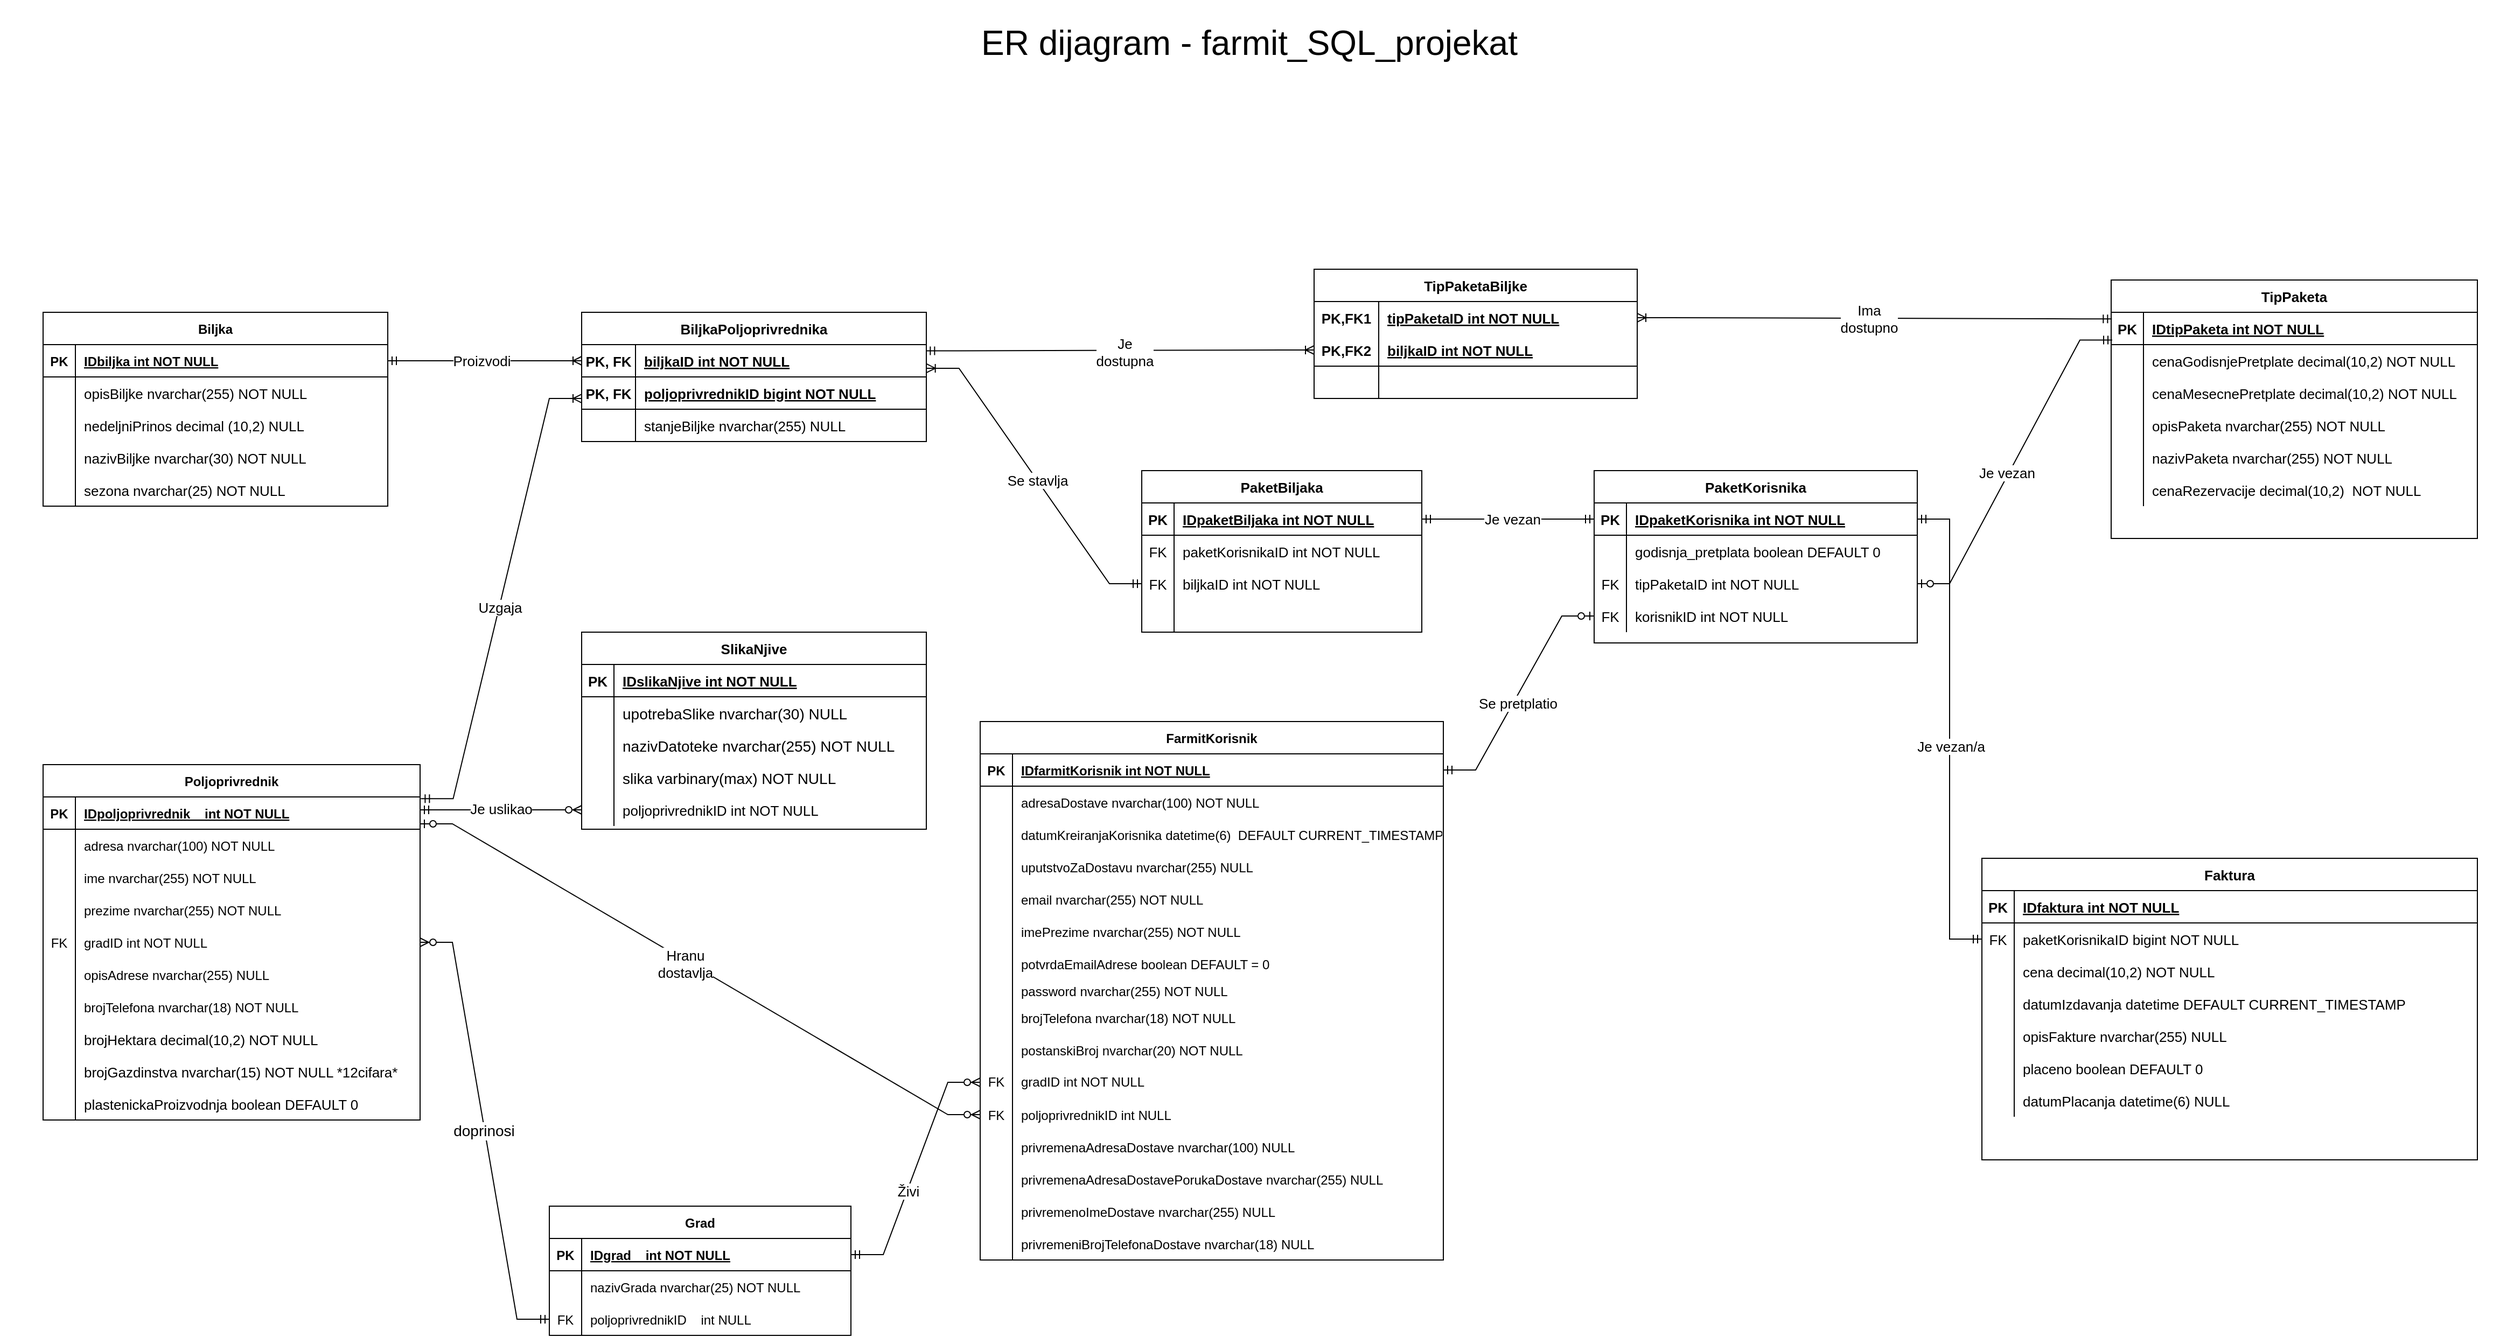 <mxfile version="20.8.16" type="device"><diagram id="R2lEEEUBdFMjLlhIrx00" name="Page-1"><mxGraphModel dx="637" dy="708" grid="1" gridSize="10" guides="1" tooltips="1" connect="1" arrows="1" fold="1" page="1" pageScale="1" pageWidth="2336" pageHeight="1654" math="0" shadow="0" extFonts="Permanent Marker^https://fonts.googleapis.com/css?family=Permanent+Marker"><root><mxCell id="0"/><mxCell id="1" parent="0"/><mxCell id="C-vyLk0tnHw3VtMMgP7b-23" value="FarmitKorisnik" style="shape=table;startSize=30;container=1;collapsible=1;childLayout=tableLayout;fixedRows=1;rowLines=0;fontStyle=1;align=center;resizeLast=1;" parent="1" vertex="1"><mxGeometry x="910" y="670" width="430" height="500" as="geometry"><mxRectangle x="910" y="670" width="130" height="30" as="alternateBounds"/></mxGeometry></mxCell><mxCell id="C-vyLk0tnHw3VtMMgP7b-24" value="" style="shape=partialRectangle;collapsible=0;dropTarget=0;pointerEvents=0;fillColor=none;points=[[0,0.5],[1,0.5]];portConstraint=eastwest;top=0;left=0;right=0;bottom=1;" parent="C-vyLk0tnHw3VtMMgP7b-23" vertex="1"><mxGeometry y="30" width="430" height="30" as="geometry"/></mxCell><mxCell id="C-vyLk0tnHw3VtMMgP7b-25" value="PK" style="shape=partialRectangle;overflow=hidden;connectable=0;fillColor=none;top=0;left=0;bottom=0;right=0;fontStyle=1;" parent="C-vyLk0tnHw3VtMMgP7b-24" vertex="1"><mxGeometry width="30" height="30" as="geometry"><mxRectangle width="30" height="30" as="alternateBounds"/></mxGeometry></mxCell><mxCell id="C-vyLk0tnHw3VtMMgP7b-26" value="IDfarmitKorisnik int NOT NULL " style="shape=partialRectangle;overflow=hidden;connectable=0;fillColor=none;top=0;left=0;bottom=0;right=0;align=left;spacingLeft=6;fontStyle=5;" parent="C-vyLk0tnHw3VtMMgP7b-24" vertex="1"><mxGeometry x="30" width="400" height="30" as="geometry"><mxRectangle width="400" height="30" as="alternateBounds"/></mxGeometry></mxCell><mxCell id="C-vyLk0tnHw3VtMMgP7b-27" value="" style="shape=partialRectangle;collapsible=0;dropTarget=0;pointerEvents=0;fillColor=none;points=[[0,0.5],[1,0.5]];portConstraint=eastwest;top=0;left=0;right=0;bottom=0;" parent="C-vyLk0tnHw3VtMMgP7b-23" vertex="1"><mxGeometry y="60" width="430" height="30" as="geometry"/></mxCell><mxCell id="C-vyLk0tnHw3VtMMgP7b-28" value="" style="shape=partialRectangle;overflow=hidden;connectable=0;fillColor=none;top=0;left=0;bottom=0;right=0;" parent="C-vyLk0tnHw3VtMMgP7b-27" vertex="1"><mxGeometry width="30" height="30" as="geometry"><mxRectangle width="30" height="30" as="alternateBounds"/></mxGeometry></mxCell><mxCell id="C-vyLk0tnHw3VtMMgP7b-29" value="adresaDostave nvarchar(100) NOT NULL" style="shape=partialRectangle;overflow=hidden;connectable=0;fillColor=none;top=0;left=0;bottom=0;right=0;align=left;spacingLeft=6;" parent="C-vyLk0tnHw3VtMMgP7b-27" vertex="1"><mxGeometry x="30" width="400" height="30" as="geometry"><mxRectangle width="400" height="30" as="alternateBounds"/></mxGeometry></mxCell><mxCell id="IFlo9x6ceDUi9yx8acMQ-31" value="" style="shape=tableRow;horizontal=0;startSize=0;swimlaneHead=0;swimlaneBody=0;fillColor=none;collapsible=0;dropTarget=0;points=[[0,0.5],[1,0.5]];portConstraint=eastwest;top=0;left=0;right=0;bottom=0;" parent="C-vyLk0tnHw3VtMMgP7b-23" vertex="1"><mxGeometry y="90" width="430" height="30" as="geometry"/></mxCell><mxCell id="IFlo9x6ceDUi9yx8acMQ-32" value="" style="shape=partialRectangle;connectable=0;fillColor=none;top=0;left=0;bottom=0;right=0;editable=1;overflow=hidden;" parent="IFlo9x6ceDUi9yx8acMQ-31" vertex="1"><mxGeometry width="30" height="30" as="geometry"><mxRectangle width="30" height="30" as="alternateBounds"/></mxGeometry></mxCell><mxCell id="IFlo9x6ceDUi9yx8acMQ-33" value="datumKreiranjaKorisnika datetime(6)  DEFAULT CURRENT_TIMESTAMP" style="shape=partialRectangle;connectable=0;fillColor=none;top=0;left=0;bottom=0;right=0;align=left;spacingLeft=6;overflow=hidden;" parent="IFlo9x6ceDUi9yx8acMQ-31" vertex="1"><mxGeometry x="30" width="400" height="30" as="geometry"><mxRectangle width="400" height="30" as="alternateBounds"/></mxGeometry></mxCell><mxCell id="IFlo9x6ceDUi9yx8acMQ-7" value="" style="shape=tableRow;horizontal=0;startSize=0;swimlaneHead=0;swimlaneBody=0;fillColor=none;collapsible=0;dropTarget=0;points=[[0,0.5],[1,0.5]];portConstraint=eastwest;top=0;left=0;right=0;bottom=0;" parent="C-vyLk0tnHw3VtMMgP7b-23" vertex="1"><mxGeometry y="120" width="430" height="30" as="geometry"/></mxCell><mxCell id="IFlo9x6ceDUi9yx8acMQ-8" value="" style="shape=partialRectangle;connectable=0;fillColor=none;top=0;left=0;bottom=0;right=0;editable=1;overflow=hidden;" parent="IFlo9x6ceDUi9yx8acMQ-7" vertex="1"><mxGeometry width="30" height="30" as="geometry"><mxRectangle width="30" height="30" as="alternateBounds"/></mxGeometry></mxCell><mxCell id="IFlo9x6ceDUi9yx8acMQ-9" value="uputstvoZaDostavu nvarchar(255) NULL" style="shape=partialRectangle;connectable=0;fillColor=none;top=0;left=0;bottom=0;right=0;align=left;spacingLeft=6;overflow=hidden;" parent="IFlo9x6ceDUi9yx8acMQ-7" vertex="1"><mxGeometry x="30" width="400" height="30" as="geometry"><mxRectangle width="400" height="30" as="alternateBounds"/></mxGeometry></mxCell><mxCell id="IFlo9x6ceDUi9yx8acMQ-10" value="" style="shape=tableRow;horizontal=0;startSize=0;swimlaneHead=0;swimlaneBody=0;fillColor=none;collapsible=0;dropTarget=0;points=[[0,0.5],[1,0.5]];portConstraint=eastwest;top=0;left=0;right=0;bottom=0;" parent="C-vyLk0tnHw3VtMMgP7b-23" vertex="1"><mxGeometry y="150" width="430" height="30" as="geometry"/></mxCell><mxCell id="IFlo9x6ceDUi9yx8acMQ-11" value="" style="shape=partialRectangle;connectable=0;fillColor=none;top=0;left=0;bottom=0;right=0;editable=1;overflow=hidden;" parent="IFlo9x6ceDUi9yx8acMQ-10" vertex="1"><mxGeometry width="30" height="30" as="geometry"><mxRectangle width="30" height="30" as="alternateBounds"/></mxGeometry></mxCell><mxCell id="IFlo9x6ceDUi9yx8acMQ-12" value="email nvarchar(255) NOT NULL" style="shape=partialRectangle;connectable=0;fillColor=none;top=0;left=0;bottom=0;right=0;align=left;spacingLeft=6;overflow=hidden;" parent="IFlo9x6ceDUi9yx8acMQ-10" vertex="1"><mxGeometry x="30" width="400" height="30" as="geometry"><mxRectangle width="400" height="30" as="alternateBounds"/></mxGeometry></mxCell><mxCell id="IFlo9x6ceDUi9yx8acMQ-13" value="" style="shape=tableRow;horizontal=0;startSize=0;swimlaneHead=0;swimlaneBody=0;fillColor=none;collapsible=0;dropTarget=0;points=[[0,0.5],[1,0.5]];portConstraint=eastwest;top=0;left=0;right=0;bottom=0;" parent="C-vyLk0tnHw3VtMMgP7b-23" vertex="1"><mxGeometry y="180" width="430" height="30" as="geometry"/></mxCell><mxCell id="IFlo9x6ceDUi9yx8acMQ-14" value="" style="shape=partialRectangle;connectable=0;fillColor=none;top=0;left=0;bottom=0;right=0;editable=1;overflow=hidden;" parent="IFlo9x6ceDUi9yx8acMQ-13" vertex="1"><mxGeometry width="30" height="30" as="geometry"><mxRectangle width="30" height="30" as="alternateBounds"/></mxGeometry></mxCell><mxCell id="IFlo9x6ceDUi9yx8acMQ-15" value="imePrezime nvarchar(255) NOT NULL" style="shape=partialRectangle;connectable=0;fillColor=none;top=0;left=0;bottom=0;right=0;align=left;spacingLeft=6;overflow=hidden;" parent="IFlo9x6ceDUi9yx8acMQ-13" vertex="1"><mxGeometry x="30" width="400" height="30" as="geometry"><mxRectangle width="400" height="30" as="alternateBounds"/></mxGeometry></mxCell><mxCell id="zWuzuo7DLhXE3JyrqyGI-17" value="" style="shape=tableRow;horizontal=0;startSize=0;swimlaneHead=0;swimlaneBody=0;fillColor=none;collapsible=0;dropTarget=0;points=[[0,0.5],[1,0.5]];portConstraint=eastwest;top=0;left=0;right=0;bottom=0;" parent="C-vyLk0tnHw3VtMMgP7b-23" vertex="1"><mxGeometry y="210" width="430" height="30" as="geometry"/></mxCell><mxCell id="zWuzuo7DLhXE3JyrqyGI-18" value="" style="shape=partialRectangle;connectable=0;fillColor=none;top=0;left=0;bottom=0;right=0;editable=1;overflow=hidden;" parent="zWuzuo7DLhXE3JyrqyGI-17" vertex="1"><mxGeometry width="30" height="30" as="geometry"><mxRectangle width="30" height="30" as="alternateBounds"/></mxGeometry></mxCell><mxCell id="zWuzuo7DLhXE3JyrqyGI-19" value="potvrdaEmailAdrese boolean DEFAULT = 0 " style="shape=partialRectangle;connectable=0;fillColor=none;top=0;left=0;bottom=0;right=0;align=left;spacingLeft=6;overflow=hidden;" parent="zWuzuo7DLhXE3JyrqyGI-17" vertex="1"><mxGeometry x="30" width="400" height="30" as="geometry"><mxRectangle width="400" height="30" as="alternateBounds"/></mxGeometry></mxCell><mxCell id="IFlo9x6ceDUi9yx8acMQ-16" value="" style="shape=tableRow;horizontal=0;startSize=0;swimlaneHead=0;swimlaneBody=0;fillColor=none;collapsible=0;dropTarget=0;points=[[0,0.5],[1,0.5]];portConstraint=eastwest;top=0;left=0;right=0;bottom=0;" parent="C-vyLk0tnHw3VtMMgP7b-23" vertex="1"><mxGeometry y="240" width="430" height="20" as="geometry"/></mxCell><mxCell id="IFlo9x6ceDUi9yx8acMQ-17" value="" style="shape=partialRectangle;connectable=0;fillColor=none;top=0;left=0;bottom=0;right=0;editable=1;overflow=hidden;" parent="IFlo9x6ceDUi9yx8acMQ-16" vertex="1"><mxGeometry width="30" height="20" as="geometry"><mxRectangle width="30" height="20" as="alternateBounds"/></mxGeometry></mxCell><mxCell id="IFlo9x6ceDUi9yx8acMQ-18" value="password nvarchar(255) NOT NULL" style="shape=partialRectangle;connectable=0;fillColor=none;top=0;left=0;bottom=0;right=0;align=left;spacingLeft=6;overflow=hidden;" parent="IFlo9x6ceDUi9yx8acMQ-16" vertex="1"><mxGeometry x="30" width="400" height="20" as="geometry"><mxRectangle width="400" height="20" as="alternateBounds"/></mxGeometry></mxCell><mxCell id="IFlo9x6ceDUi9yx8acMQ-25" value="" style="shape=tableRow;horizontal=0;startSize=0;swimlaneHead=0;swimlaneBody=0;fillColor=none;collapsible=0;dropTarget=0;points=[[0,0.5],[1,0.5]];portConstraint=eastwest;top=0;left=0;right=0;bottom=0;" parent="C-vyLk0tnHw3VtMMgP7b-23" vertex="1"><mxGeometry y="260" width="430" height="30" as="geometry"/></mxCell><mxCell id="IFlo9x6ceDUi9yx8acMQ-26" value="" style="shape=partialRectangle;connectable=0;fillColor=none;top=0;left=0;bottom=0;right=0;editable=1;overflow=hidden;" parent="IFlo9x6ceDUi9yx8acMQ-25" vertex="1"><mxGeometry width="30" height="30" as="geometry"><mxRectangle width="30" height="30" as="alternateBounds"/></mxGeometry></mxCell><mxCell id="IFlo9x6ceDUi9yx8acMQ-27" value="brojTelefona nvarchar(18) NOT NULL" style="shape=partialRectangle;connectable=0;fillColor=none;top=0;left=0;bottom=0;right=0;align=left;spacingLeft=6;overflow=hidden;" parent="IFlo9x6ceDUi9yx8acMQ-25" vertex="1"><mxGeometry x="30" width="400" height="30" as="geometry"><mxRectangle width="400" height="30" as="alternateBounds"/></mxGeometry></mxCell><mxCell id="IFlo9x6ceDUi9yx8acMQ-41" value="" style="shape=tableRow;horizontal=0;startSize=0;swimlaneHead=0;swimlaneBody=0;fillColor=none;collapsible=0;dropTarget=0;points=[[0,0.5],[1,0.5]];portConstraint=eastwest;top=0;left=0;right=0;bottom=0;" parent="C-vyLk0tnHw3VtMMgP7b-23" vertex="1"><mxGeometry y="290" width="430" height="30" as="geometry"/></mxCell><mxCell id="IFlo9x6ceDUi9yx8acMQ-42" value="" style="shape=partialRectangle;connectable=0;fillColor=none;top=0;left=0;bottom=0;right=0;editable=1;overflow=hidden;" parent="IFlo9x6ceDUi9yx8acMQ-41" vertex="1"><mxGeometry width="30" height="30" as="geometry"><mxRectangle width="30" height="30" as="alternateBounds"/></mxGeometry></mxCell><mxCell id="IFlo9x6ceDUi9yx8acMQ-43" value="postanskiBroj nvarchar(20) NOT NULL" style="shape=partialRectangle;connectable=0;fillColor=none;top=0;left=0;bottom=0;right=0;align=left;spacingLeft=6;overflow=hidden;" parent="IFlo9x6ceDUi9yx8acMQ-41" vertex="1"><mxGeometry x="30" width="400" height="30" as="geometry"><mxRectangle width="400" height="30" as="alternateBounds"/></mxGeometry></mxCell><mxCell id="IFlo9x6ceDUi9yx8acMQ-38" value="" style="shape=tableRow;horizontal=0;startSize=0;swimlaneHead=0;swimlaneBody=0;fillColor=none;collapsible=0;dropTarget=0;points=[[0,0.5],[1,0.5]];portConstraint=eastwest;top=0;left=0;right=0;bottom=0;" parent="C-vyLk0tnHw3VtMMgP7b-23" vertex="1"><mxGeometry y="320" width="430" height="30" as="geometry"/></mxCell><mxCell id="IFlo9x6ceDUi9yx8acMQ-39" value="FK" style="shape=partialRectangle;connectable=0;fillColor=none;top=0;left=0;bottom=0;right=0;fontStyle=0;overflow=hidden;whiteSpace=wrap;html=1;" parent="IFlo9x6ceDUi9yx8acMQ-38" vertex="1"><mxGeometry width="30" height="30" as="geometry"><mxRectangle width="30" height="30" as="alternateBounds"/></mxGeometry></mxCell><mxCell id="IFlo9x6ceDUi9yx8acMQ-40" value="gradID int NOT NULL" style="shape=partialRectangle;connectable=0;fillColor=none;top=0;left=0;bottom=0;right=0;align=left;spacingLeft=6;fontStyle=0;overflow=hidden;whiteSpace=wrap;html=1;" parent="IFlo9x6ceDUi9yx8acMQ-38" vertex="1"><mxGeometry x="30" width="400" height="30" as="geometry"><mxRectangle width="400" height="30" as="alternateBounds"/></mxGeometry></mxCell><mxCell id="zWuzuo7DLhXE3JyrqyGI-1" value="" style="shape=tableRow;horizontal=0;startSize=0;swimlaneHead=0;swimlaneBody=0;fillColor=none;collapsible=0;dropTarget=0;points=[[0,0.5],[1,0.5]];portConstraint=eastwest;top=0;left=0;right=0;bottom=0;" parent="C-vyLk0tnHw3VtMMgP7b-23" vertex="1"><mxGeometry y="350" width="430" height="30" as="geometry"/></mxCell><mxCell id="zWuzuo7DLhXE3JyrqyGI-2" value="FK" style="shape=partialRectangle;connectable=0;fillColor=none;top=0;left=0;bottom=0;right=0;editable=1;overflow=hidden;" parent="zWuzuo7DLhXE3JyrqyGI-1" vertex="1"><mxGeometry width="30" height="30" as="geometry"><mxRectangle width="30" height="30" as="alternateBounds"/></mxGeometry></mxCell><mxCell id="zWuzuo7DLhXE3JyrqyGI-3" value="poljoprivrednikID int NULL" style="shape=partialRectangle;connectable=0;fillColor=none;top=0;left=0;bottom=0;right=0;align=left;spacingLeft=6;overflow=hidden;" parent="zWuzuo7DLhXE3JyrqyGI-1" vertex="1"><mxGeometry x="30" width="400" height="30" as="geometry"><mxRectangle width="400" height="30" as="alternateBounds"/></mxGeometry></mxCell><mxCell id="zWuzuo7DLhXE3JyrqyGI-4" value="" style="shape=tableRow;horizontal=0;startSize=0;swimlaneHead=0;swimlaneBody=0;fillColor=none;collapsible=0;dropTarget=0;points=[[0,0.5],[1,0.5]];portConstraint=eastwest;top=0;left=0;right=0;bottom=0;" parent="C-vyLk0tnHw3VtMMgP7b-23" vertex="1"><mxGeometry y="380" width="430" height="30" as="geometry"/></mxCell><mxCell id="zWuzuo7DLhXE3JyrqyGI-5" value="" style="shape=partialRectangle;connectable=0;fillColor=none;top=0;left=0;bottom=0;right=0;editable=1;overflow=hidden;" parent="zWuzuo7DLhXE3JyrqyGI-4" vertex="1"><mxGeometry width="30" height="30" as="geometry"><mxRectangle width="30" height="30" as="alternateBounds"/></mxGeometry></mxCell><mxCell id="zWuzuo7DLhXE3JyrqyGI-6" value="privremenaAdresaDostave nvarchar(100) NULL" style="shape=partialRectangle;connectable=0;fillColor=none;top=0;left=0;bottom=0;right=0;align=left;spacingLeft=6;overflow=hidden;" parent="zWuzuo7DLhXE3JyrqyGI-4" vertex="1"><mxGeometry x="30" width="400" height="30" as="geometry"><mxRectangle width="400" height="30" as="alternateBounds"/></mxGeometry></mxCell><mxCell id="zWuzuo7DLhXE3JyrqyGI-7" value="" style="shape=tableRow;horizontal=0;startSize=0;swimlaneHead=0;swimlaneBody=0;fillColor=none;collapsible=0;dropTarget=0;points=[[0,0.5],[1,0.5]];portConstraint=eastwest;top=0;left=0;right=0;bottom=0;" parent="C-vyLk0tnHw3VtMMgP7b-23" vertex="1"><mxGeometry y="410" width="430" height="30" as="geometry"/></mxCell><mxCell id="zWuzuo7DLhXE3JyrqyGI-8" value="" style="shape=partialRectangle;connectable=0;fillColor=none;top=0;left=0;bottom=0;right=0;editable=1;overflow=hidden;" parent="zWuzuo7DLhXE3JyrqyGI-7" vertex="1"><mxGeometry width="30" height="30" as="geometry"><mxRectangle width="30" height="30" as="alternateBounds"/></mxGeometry></mxCell><mxCell id="zWuzuo7DLhXE3JyrqyGI-9" value="privremenaAdresaDostavePorukaDostave nvarchar(255) NULL" style="shape=partialRectangle;connectable=0;fillColor=none;top=0;left=0;bottom=0;right=0;align=left;spacingLeft=6;overflow=hidden;" parent="zWuzuo7DLhXE3JyrqyGI-7" vertex="1"><mxGeometry x="30" width="400" height="30" as="geometry"><mxRectangle width="400" height="30" as="alternateBounds"/></mxGeometry></mxCell><mxCell id="zWuzuo7DLhXE3JyrqyGI-10" value="" style="shape=tableRow;horizontal=0;startSize=0;swimlaneHead=0;swimlaneBody=0;fillColor=none;collapsible=0;dropTarget=0;points=[[0,0.5],[1,0.5]];portConstraint=eastwest;top=0;left=0;right=0;bottom=0;" parent="C-vyLk0tnHw3VtMMgP7b-23" vertex="1"><mxGeometry y="440" width="430" height="30" as="geometry"/></mxCell><mxCell id="zWuzuo7DLhXE3JyrqyGI-11" value="" style="shape=partialRectangle;connectable=0;fillColor=none;top=0;left=0;bottom=0;right=0;editable=1;overflow=hidden;" parent="zWuzuo7DLhXE3JyrqyGI-10" vertex="1"><mxGeometry width="30" height="30" as="geometry"><mxRectangle width="30" height="30" as="alternateBounds"/></mxGeometry></mxCell><mxCell id="zWuzuo7DLhXE3JyrqyGI-12" value="privremenoImeDostave nvarchar(255) NULL" style="shape=partialRectangle;connectable=0;fillColor=none;top=0;left=0;bottom=0;right=0;align=left;spacingLeft=6;overflow=hidden;" parent="zWuzuo7DLhXE3JyrqyGI-10" vertex="1"><mxGeometry x="30" width="400" height="30" as="geometry"><mxRectangle width="400" height="30" as="alternateBounds"/></mxGeometry></mxCell><mxCell id="zWuzuo7DLhXE3JyrqyGI-13" value="" style="shape=tableRow;horizontal=0;startSize=0;swimlaneHead=0;swimlaneBody=0;fillColor=none;collapsible=0;dropTarget=0;points=[[0,0.5],[1,0.5]];portConstraint=eastwest;top=0;left=0;right=0;bottom=0;" parent="C-vyLk0tnHw3VtMMgP7b-23" vertex="1"><mxGeometry y="470" width="430" height="30" as="geometry"/></mxCell><mxCell id="zWuzuo7DLhXE3JyrqyGI-14" value="" style="shape=partialRectangle;connectable=0;fillColor=none;top=0;left=0;bottom=0;right=0;editable=1;overflow=hidden;" parent="zWuzuo7DLhXE3JyrqyGI-13" vertex="1"><mxGeometry width="30" height="30" as="geometry"><mxRectangle width="30" height="30" as="alternateBounds"/></mxGeometry></mxCell><mxCell id="zWuzuo7DLhXE3JyrqyGI-15" value="privremeniBrojTelefonaDostave nvarchar(18) NULL" style="shape=partialRectangle;connectable=0;fillColor=none;top=0;left=0;bottom=0;right=0;align=left;spacingLeft=6;overflow=hidden;" parent="zWuzuo7DLhXE3JyrqyGI-13" vertex="1"><mxGeometry x="30" width="400" height="30" as="geometry"><mxRectangle width="400" height="30" as="alternateBounds"/></mxGeometry></mxCell><mxCell id="zWuzuo7DLhXE3JyrqyGI-86" style="edgeStyle=orthogonalEdgeStyle;rounded=0;orthogonalLoop=1;jettySize=auto;html=1;exitX=1;exitY=0.5;exitDx=0;exitDy=0;fontSize=13;" parent="C-vyLk0tnHw3VtMMgP7b-23" edge="1"><mxGeometry relative="1" as="geometry"><mxPoint x="480" y="275" as="sourcePoint"/><mxPoint x="480" y="275" as="targetPoint"/></mxGeometry></mxCell><mxCell id="zWuzuo7DLhXE3JyrqyGI-22" value="Grad" style="shape=table;startSize=30;container=1;collapsible=1;childLayout=tableLayout;fixedRows=1;rowLines=0;fontStyle=1;align=center;resizeLast=1;" parent="1" vertex="1"><mxGeometry x="510" y="1120" width="280" height="120" as="geometry"/></mxCell><mxCell id="zWuzuo7DLhXE3JyrqyGI-23" value="" style="shape=tableRow;horizontal=0;startSize=0;swimlaneHead=0;swimlaneBody=0;fillColor=none;collapsible=0;dropTarget=0;points=[[0,0.5],[1,0.5]];portConstraint=eastwest;top=0;left=0;right=0;bottom=1;" parent="zWuzuo7DLhXE3JyrqyGI-22" vertex="1"><mxGeometry y="30" width="280" height="30" as="geometry"/></mxCell><mxCell id="zWuzuo7DLhXE3JyrqyGI-24" value="PK" style="shape=partialRectangle;connectable=0;fillColor=none;top=0;left=0;bottom=0;right=0;fontStyle=1;overflow=hidden;" parent="zWuzuo7DLhXE3JyrqyGI-23" vertex="1"><mxGeometry width="30" height="30" as="geometry"><mxRectangle width="30" height="30" as="alternateBounds"/></mxGeometry></mxCell><mxCell id="zWuzuo7DLhXE3JyrqyGI-25" value="IDgrad    int NOT NULL" style="shape=partialRectangle;connectable=0;fillColor=none;top=0;left=0;bottom=0;right=0;align=left;spacingLeft=6;fontStyle=5;overflow=hidden;" parent="zWuzuo7DLhXE3JyrqyGI-23" vertex="1"><mxGeometry x="30" width="250" height="30" as="geometry"><mxRectangle width="250" height="30" as="alternateBounds"/></mxGeometry></mxCell><mxCell id="zWuzuo7DLhXE3JyrqyGI-26" value="" style="shape=tableRow;horizontal=0;startSize=0;swimlaneHead=0;swimlaneBody=0;fillColor=none;collapsible=0;dropTarget=0;points=[[0,0.5],[1,0.5]];portConstraint=eastwest;top=0;left=0;right=0;bottom=0;" parent="zWuzuo7DLhXE3JyrqyGI-22" vertex="1"><mxGeometry y="60" width="280" height="30" as="geometry"/></mxCell><mxCell id="zWuzuo7DLhXE3JyrqyGI-27" value="" style="shape=partialRectangle;connectable=0;fillColor=none;top=0;left=0;bottom=0;right=0;editable=1;overflow=hidden;" parent="zWuzuo7DLhXE3JyrqyGI-26" vertex="1"><mxGeometry width="30" height="30" as="geometry"><mxRectangle width="30" height="30" as="alternateBounds"/></mxGeometry></mxCell><mxCell id="zWuzuo7DLhXE3JyrqyGI-28" value="nazivGrada nvarchar(25) NOT NULL" style="shape=partialRectangle;connectable=0;fillColor=none;top=0;left=0;bottom=0;right=0;align=left;spacingLeft=6;overflow=hidden;" parent="zWuzuo7DLhXE3JyrqyGI-26" vertex="1"><mxGeometry x="30" width="250" height="30" as="geometry"><mxRectangle width="250" height="30" as="alternateBounds"/></mxGeometry></mxCell><mxCell id="zWuzuo7DLhXE3JyrqyGI-29" value="" style="shape=tableRow;horizontal=0;startSize=0;swimlaneHead=0;swimlaneBody=0;fillColor=none;collapsible=0;dropTarget=0;points=[[0,0.5],[1,0.5]];portConstraint=eastwest;top=0;left=0;right=0;bottom=0;" parent="zWuzuo7DLhXE3JyrqyGI-22" vertex="1"><mxGeometry y="90" width="280" height="30" as="geometry"/></mxCell><mxCell id="zWuzuo7DLhXE3JyrqyGI-30" value="FK" style="shape=partialRectangle;connectable=0;fillColor=none;top=0;left=0;bottom=0;right=0;editable=1;overflow=hidden;" parent="zWuzuo7DLhXE3JyrqyGI-29" vertex="1"><mxGeometry width="30" height="30" as="geometry"><mxRectangle width="30" height="30" as="alternateBounds"/></mxGeometry></mxCell><mxCell id="zWuzuo7DLhXE3JyrqyGI-31" value="poljoprivrednikID    int NULL" style="shape=partialRectangle;connectable=0;fillColor=none;top=0;left=0;bottom=0;right=0;align=left;spacingLeft=6;overflow=hidden;" parent="zWuzuo7DLhXE3JyrqyGI-29" vertex="1"><mxGeometry x="30" width="250" height="30" as="geometry"><mxRectangle width="250" height="30" as="alternateBounds"/></mxGeometry></mxCell><mxCell id="zWuzuo7DLhXE3JyrqyGI-38" value="Poljoprivrednik" style="shape=table;startSize=30;container=1;collapsible=1;childLayout=tableLayout;fixedRows=1;rowLines=0;fontStyle=1;align=center;resizeLast=1;" parent="1" vertex="1"><mxGeometry x="40" y="710" width="350" height="330" as="geometry"/></mxCell><mxCell id="zWuzuo7DLhXE3JyrqyGI-39" value="" style="shape=tableRow;horizontal=0;startSize=0;swimlaneHead=0;swimlaneBody=0;fillColor=none;collapsible=0;dropTarget=0;points=[[0,0.5],[1,0.5]];portConstraint=eastwest;top=0;left=0;right=0;bottom=1;" parent="zWuzuo7DLhXE3JyrqyGI-38" vertex="1"><mxGeometry y="30" width="350" height="30" as="geometry"/></mxCell><mxCell id="zWuzuo7DLhXE3JyrqyGI-40" value="PK" style="shape=partialRectangle;connectable=0;fillColor=none;top=0;left=0;bottom=0;right=0;fontStyle=1;overflow=hidden;" parent="zWuzuo7DLhXE3JyrqyGI-39" vertex="1"><mxGeometry width="30" height="30" as="geometry"><mxRectangle width="30" height="30" as="alternateBounds"/></mxGeometry></mxCell><mxCell id="zWuzuo7DLhXE3JyrqyGI-41" value="IDpoljoprivrednik    int NOT NULL" style="shape=partialRectangle;connectable=0;fillColor=none;top=0;left=0;bottom=0;right=0;align=left;spacingLeft=6;fontStyle=5;overflow=hidden;" parent="zWuzuo7DLhXE3JyrqyGI-39" vertex="1"><mxGeometry x="30" width="320" height="30" as="geometry"><mxRectangle width="320" height="30" as="alternateBounds"/></mxGeometry></mxCell><mxCell id="zWuzuo7DLhXE3JyrqyGI-42" value="" style="shape=tableRow;horizontal=0;startSize=0;swimlaneHead=0;swimlaneBody=0;fillColor=none;collapsible=0;dropTarget=0;points=[[0,0.5],[1,0.5]];portConstraint=eastwest;top=0;left=0;right=0;bottom=0;" parent="zWuzuo7DLhXE3JyrqyGI-38" vertex="1"><mxGeometry y="60" width="350" height="30" as="geometry"/></mxCell><mxCell id="zWuzuo7DLhXE3JyrqyGI-43" value="" style="shape=partialRectangle;connectable=0;fillColor=none;top=0;left=0;bottom=0;right=0;editable=1;overflow=hidden;" parent="zWuzuo7DLhXE3JyrqyGI-42" vertex="1"><mxGeometry width="30" height="30" as="geometry"><mxRectangle width="30" height="30" as="alternateBounds"/></mxGeometry></mxCell><mxCell id="zWuzuo7DLhXE3JyrqyGI-44" value="adresa nvarchar(100) NOT NULL" style="shape=partialRectangle;connectable=0;fillColor=none;top=0;left=0;bottom=0;right=0;align=left;spacingLeft=6;overflow=hidden;" parent="zWuzuo7DLhXE3JyrqyGI-42" vertex="1"><mxGeometry x="30" width="320" height="30" as="geometry"><mxRectangle width="320" height="30" as="alternateBounds"/></mxGeometry></mxCell><mxCell id="zWuzuo7DLhXE3JyrqyGI-45" value="" style="shape=tableRow;horizontal=0;startSize=0;swimlaneHead=0;swimlaneBody=0;fillColor=none;collapsible=0;dropTarget=0;points=[[0,0.5],[1,0.5]];portConstraint=eastwest;top=0;left=0;right=0;bottom=0;" parent="zWuzuo7DLhXE3JyrqyGI-38" vertex="1"><mxGeometry y="90" width="350" height="30" as="geometry"/></mxCell><mxCell id="zWuzuo7DLhXE3JyrqyGI-46" value="" style="shape=partialRectangle;connectable=0;fillColor=none;top=0;left=0;bottom=0;right=0;editable=1;overflow=hidden;" parent="zWuzuo7DLhXE3JyrqyGI-45" vertex="1"><mxGeometry width="30" height="30" as="geometry"><mxRectangle width="30" height="30" as="alternateBounds"/></mxGeometry></mxCell><mxCell id="zWuzuo7DLhXE3JyrqyGI-47" value="ime nvarchar(255) NOT NULL" style="shape=partialRectangle;connectable=0;fillColor=none;top=0;left=0;bottom=0;right=0;align=left;spacingLeft=6;overflow=hidden;" parent="zWuzuo7DLhXE3JyrqyGI-45" vertex="1"><mxGeometry x="30" width="320" height="30" as="geometry"><mxRectangle width="320" height="30" as="alternateBounds"/></mxGeometry></mxCell><mxCell id="zWuzuo7DLhXE3JyrqyGI-48" value="" style="shape=tableRow;horizontal=0;startSize=0;swimlaneHead=0;swimlaneBody=0;fillColor=none;collapsible=0;dropTarget=0;points=[[0,0.5],[1,0.5]];portConstraint=eastwest;top=0;left=0;right=0;bottom=0;" parent="zWuzuo7DLhXE3JyrqyGI-38" vertex="1"><mxGeometry y="120" width="350" height="30" as="geometry"/></mxCell><mxCell id="zWuzuo7DLhXE3JyrqyGI-49" value="" style="shape=partialRectangle;connectable=0;fillColor=none;top=0;left=0;bottom=0;right=0;editable=1;overflow=hidden;" parent="zWuzuo7DLhXE3JyrqyGI-48" vertex="1"><mxGeometry width="30" height="30" as="geometry"><mxRectangle width="30" height="30" as="alternateBounds"/></mxGeometry></mxCell><mxCell id="zWuzuo7DLhXE3JyrqyGI-50" value="prezime nvarchar(255) NOT NULL" style="shape=partialRectangle;connectable=0;fillColor=none;top=0;left=0;bottom=0;right=0;align=left;spacingLeft=6;overflow=hidden;" parent="zWuzuo7DLhXE3JyrqyGI-48" vertex="1"><mxGeometry x="30" width="320" height="30" as="geometry"><mxRectangle width="320" height="30" as="alternateBounds"/></mxGeometry></mxCell><mxCell id="zWuzuo7DLhXE3JyrqyGI-51" value="" style="shape=tableRow;horizontal=0;startSize=0;swimlaneHead=0;swimlaneBody=0;fillColor=none;collapsible=0;dropTarget=0;points=[[0,0.5],[1,0.5]];portConstraint=eastwest;top=0;left=0;right=0;bottom=0;" parent="zWuzuo7DLhXE3JyrqyGI-38" vertex="1"><mxGeometry y="150" width="350" height="30" as="geometry"/></mxCell><mxCell id="zWuzuo7DLhXE3JyrqyGI-52" value="FK" style="shape=partialRectangle;connectable=0;fillColor=none;top=0;left=0;bottom=0;right=0;editable=1;overflow=hidden;" parent="zWuzuo7DLhXE3JyrqyGI-51" vertex="1"><mxGeometry width="30" height="30" as="geometry"><mxRectangle width="30" height="30" as="alternateBounds"/></mxGeometry></mxCell><mxCell id="zWuzuo7DLhXE3JyrqyGI-53" value="gradID int NOT NULL" style="shape=partialRectangle;connectable=0;fillColor=none;top=0;left=0;bottom=0;right=0;align=left;spacingLeft=6;overflow=hidden;" parent="zWuzuo7DLhXE3JyrqyGI-51" vertex="1"><mxGeometry x="30" width="320" height="30" as="geometry"><mxRectangle width="320" height="30" as="alternateBounds"/></mxGeometry></mxCell><mxCell id="zWuzuo7DLhXE3JyrqyGI-57" value="" style="shape=tableRow;horizontal=0;startSize=0;swimlaneHead=0;swimlaneBody=0;fillColor=none;collapsible=0;dropTarget=0;points=[[0,0.5],[1,0.5]];portConstraint=eastwest;top=0;left=0;right=0;bottom=0;" parent="zWuzuo7DLhXE3JyrqyGI-38" vertex="1"><mxGeometry y="180" width="350" height="30" as="geometry"/></mxCell><mxCell id="zWuzuo7DLhXE3JyrqyGI-58" value="" style="shape=partialRectangle;connectable=0;fillColor=none;top=0;left=0;bottom=0;right=0;editable=1;overflow=hidden;" parent="zWuzuo7DLhXE3JyrqyGI-57" vertex="1"><mxGeometry width="30" height="30" as="geometry"><mxRectangle width="30" height="30" as="alternateBounds"/></mxGeometry></mxCell><mxCell id="zWuzuo7DLhXE3JyrqyGI-59" value="opisAdrese nvarchar(255) NULL" style="shape=partialRectangle;connectable=0;fillColor=none;top=0;left=0;bottom=0;right=0;align=left;spacingLeft=6;overflow=hidden;" parent="zWuzuo7DLhXE3JyrqyGI-57" vertex="1"><mxGeometry x="30" width="320" height="30" as="geometry"><mxRectangle width="320" height="30" as="alternateBounds"/></mxGeometry></mxCell><mxCell id="zWuzuo7DLhXE3JyrqyGI-60" value="" style="shape=tableRow;horizontal=0;startSize=0;swimlaneHead=0;swimlaneBody=0;fillColor=none;collapsible=0;dropTarget=0;points=[[0,0.5],[1,0.5]];portConstraint=eastwest;top=0;left=0;right=0;bottom=0;" parent="zWuzuo7DLhXE3JyrqyGI-38" vertex="1"><mxGeometry y="210" width="350" height="30" as="geometry"/></mxCell><mxCell id="zWuzuo7DLhXE3JyrqyGI-61" value="" style="shape=partialRectangle;connectable=0;fillColor=none;top=0;left=0;bottom=0;right=0;editable=1;overflow=hidden;" parent="zWuzuo7DLhXE3JyrqyGI-60" vertex="1"><mxGeometry width="30" height="30" as="geometry"><mxRectangle width="30" height="30" as="alternateBounds"/></mxGeometry></mxCell><mxCell id="zWuzuo7DLhXE3JyrqyGI-62" value="brojTelefona nvarchar(18) NOT NULL" style="shape=partialRectangle;connectable=0;fillColor=none;top=0;left=0;bottom=0;right=0;align=left;spacingLeft=6;overflow=hidden;" parent="zWuzuo7DLhXE3JyrqyGI-60" vertex="1"><mxGeometry x="30" width="320" height="30" as="geometry"><mxRectangle width="320" height="30" as="alternateBounds"/></mxGeometry></mxCell><mxCell id="zWuzuo7DLhXE3JyrqyGI-353" value="" style="shape=tableRow;horizontal=0;startSize=0;swimlaneHead=0;swimlaneBody=0;fillColor=none;collapsible=0;dropTarget=0;points=[[0,0.5],[1,0.5]];portConstraint=eastwest;top=0;left=0;right=0;bottom=0;fontSize=13;" parent="zWuzuo7DLhXE3JyrqyGI-38" vertex="1"><mxGeometry y="240" width="350" height="30" as="geometry"/></mxCell><mxCell id="zWuzuo7DLhXE3JyrqyGI-354" value="" style="shape=partialRectangle;connectable=0;fillColor=none;top=0;left=0;bottom=0;right=0;editable=1;overflow=hidden;fontSize=13;" parent="zWuzuo7DLhXE3JyrqyGI-353" vertex="1"><mxGeometry width="30" height="30" as="geometry"><mxRectangle width="30" height="30" as="alternateBounds"/></mxGeometry></mxCell><mxCell id="zWuzuo7DLhXE3JyrqyGI-355" value="brojHektara decimal(10,2) NOT NULL" style="shape=partialRectangle;connectable=0;fillColor=none;top=0;left=0;bottom=0;right=0;align=left;spacingLeft=6;overflow=hidden;fontSize=13;" parent="zWuzuo7DLhXE3JyrqyGI-353" vertex="1"><mxGeometry x="30" width="320" height="30" as="geometry"><mxRectangle width="320" height="30" as="alternateBounds"/></mxGeometry></mxCell><mxCell id="zWuzuo7DLhXE3JyrqyGI-356" value="" style="shape=tableRow;horizontal=0;startSize=0;swimlaneHead=0;swimlaneBody=0;fillColor=none;collapsible=0;dropTarget=0;points=[[0,0.5],[1,0.5]];portConstraint=eastwest;top=0;left=0;right=0;bottom=0;fontSize=13;" parent="zWuzuo7DLhXE3JyrqyGI-38" vertex="1"><mxGeometry y="270" width="350" height="30" as="geometry"/></mxCell><mxCell id="zWuzuo7DLhXE3JyrqyGI-357" value="" style="shape=partialRectangle;connectable=0;fillColor=none;top=0;left=0;bottom=0;right=0;editable=1;overflow=hidden;fontSize=13;" parent="zWuzuo7DLhXE3JyrqyGI-356" vertex="1"><mxGeometry width="30" height="30" as="geometry"><mxRectangle width="30" height="30" as="alternateBounds"/></mxGeometry></mxCell><mxCell id="zWuzuo7DLhXE3JyrqyGI-358" value="brojGazdinstva nvarchar(15) NOT NULL *12cifara*" style="shape=partialRectangle;connectable=0;fillColor=none;top=0;left=0;bottom=0;right=0;align=left;spacingLeft=6;overflow=hidden;fontSize=13;" parent="zWuzuo7DLhXE3JyrqyGI-356" vertex="1"><mxGeometry x="30" width="320" height="30" as="geometry"><mxRectangle width="320" height="30" as="alternateBounds"/></mxGeometry></mxCell><mxCell id="zWuzuo7DLhXE3JyrqyGI-359" value="" style="shape=tableRow;horizontal=0;startSize=0;swimlaneHead=0;swimlaneBody=0;fillColor=none;collapsible=0;dropTarget=0;points=[[0,0.5],[1,0.5]];portConstraint=eastwest;top=0;left=0;right=0;bottom=0;fontSize=13;" parent="zWuzuo7DLhXE3JyrqyGI-38" vertex="1"><mxGeometry y="300" width="350" height="30" as="geometry"/></mxCell><mxCell id="zWuzuo7DLhXE3JyrqyGI-360" value="" style="shape=partialRectangle;connectable=0;fillColor=none;top=0;left=0;bottom=0;right=0;editable=1;overflow=hidden;fontSize=13;" parent="zWuzuo7DLhXE3JyrqyGI-359" vertex="1"><mxGeometry width="30" height="30" as="geometry"><mxRectangle width="30" height="30" as="alternateBounds"/></mxGeometry></mxCell><mxCell id="zWuzuo7DLhXE3JyrqyGI-361" value="plastenickaProizvodnja boolean DEFAULT 0" style="shape=partialRectangle;connectable=0;fillColor=none;top=0;left=0;bottom=0;right=0;align=left;spacingLeft=6;overflow=hidden;fontSize=13;" parent="zWuzuo7DLhXE3JyrqyGI-359" vertex="1"><mxGeometry x="30" width="320" height="30" as="geometry"><mxRectangle width="320" height="30" as="alternateBounds"/></mxGeometry></mxCell><mxCell id="zWuzuo7DLhXE3JyrqyGI-64" value="" style="edgeStyle=entityRelationEdgeStyle;fontSize=12;html=1;endArrow=ERzeroToMany;startArrow=ERmandOne;rounded=0;entryX=1;entryY=0.5;entryDx=0;entryDy=0;exitX=0;exitY=0.5;exitDx=0;exitDy=0;" parent="1" source="zWuzuo7DLhXE3JyrqyGI-29" target="zWuzuo7DLhXE3JyrqyGI-51" edge="1"><mxGeometry width="100" height="100" relative="1" as="geometry"><mxPoint x="390" y="940" as="sourcePoint"/><mxPoint x="500" y="1010" as="targetPoint"/></mxGeometry></mxCell><mxCell id="zWuzuo7DLhXE3JyrqyGI-67" value="doprinosi" style="edgeLabel;html=1;align=center;verticalAlign=middle;resizable=0;points=[];fontSize=14;" parent="zWuzuo7DLhXE3JyrqyGI-64" vertex="1" connectable="0"><mxGeometry y="1" relative="1" as="geometry"><mxPoint as="offset"/></mxGeometry></mxCell><mxCell id="zWuzuo7DLhXE3JyrqyGI-65" value="&lt;font style=&quot;font-size: 32px;&quot;&gt;ER dijagram - farmit_SQL_projekat&lt;/font&gt;" style="text;html=1;strokeColor=none;fillColor=none;align=center;verticalAlign=middle;whiteSpace=wrap;rounded=0;" parent="1" vertex="1"><mxGeometry width="2320" height="80" as="geometry"/></mxCell><mxCell id="zWuzuo7DLhXE3JyrqyGI-73" value="SlikaNjive" style="shape=table;startSize=30;container=1;collapsible=1;childLayout=tableLayout;fixedRows=1;rowLines=0;fontStyle=1;align=center;resizeLast=1;fontSize=13;" parent="1" vertex="1"><mxGeometry x="540" y="587" width="320" height="183" as="geometry"/></mxCell><mxCell id="zWuzuo7DLhXE3JyrqyGI-74" value="" style="shape=tableRow;horizontal=0;startSize=0;swimlaneHead=0;swimlaneBody=0;fillColor=none;collapsible=0;dropTarget=0;points=[[0,0.5],[1,0.5]];portConstraint=eastwest;top=0;left=0;right=0;bottom=1;fontSize=14;" parent="zWuzuo7DLhXE3JyrqyGI-73" vertex="1"><mxGeometry y="30" width="320" height="30" as="geometry"/></mxCell><mxCell id="zWuzuo7DLhXE3JyrqyGI-75" value="PK" style="shape=partialRectangle;connectable=0;fillColor=none;top=0;left=0;bottom=0;right=0;fontStyle=1;overflow=hidden;fontSize=13;" parent="zWuzuo7DLhXE3JyrqyGI-74" vertex="1"><mxGeometry width="30" height="30" as="geometry"><mxRectangle width="30" height="30" as="alternateBounds"/></mxGeometry></mxCell><mxCell id="zWuzuo7DLhXE3JyrqyGI-76" value="IDslikaNjive int NOT NULL" style="shape=partialRectangle;connectable=0;fillColor=none;top=0;left=0;bottom=0;right=0;align=left;spacingLeft=6;fontStyle=5;overflow=hidden;fontSize=13;" parent="zWuzuo7DLhXE3JyrqyGI-74" vertex="1"><mxGeometry x="30" width="290" height="30" as="geometry"><mxRectangle width="290" height="30" as="alternateBounds"/></mxGeometry></mxCell><mxCell id="zWuzuo7DLhXE3JyrqyGI-77" value="" style="shape=tableRow;horizontal=0;startSize=0;swimlaneHead=0;swimlaneBody=0;fillColor=none;collapsible=0;dropTarget=0;points=[[0,0.5],[1,0.5]];portConstraint=eastwest;top=0;left=0;right=0;bottom=0;fontSize=14;" parent="zWuzuo7DLhXE3JyrqyGI-73" vertex="1"><mxGeometry y="60" width="320" height="30" as="geometry"/></mxCell><mxCell id="zWuzuo7DLhXE3JyrqyGI-78" value="" style="shape=partialRectangle;connectable=0;fillColor=none;top=0;left=0;bottom=0;right=0;editable=1;overflow=hidden;fontSize=14;" parent="zWuzuo7DLhXE3JyrqyGI-77" vertex="1"><mxGeometry width="30" height="30" as="geometry"><mxRectangle width="30" height="30" as="alternateBounds"/></mxGeometry></mxCell><mxCell id="zWuzuo7DLhXE3JyrqyGI-79" value="upotrebaSlike nvarchar(30) NULL" style="shape=partialRectangle;connectable=0;fillColor=none;top=0;left=0;bottom=0;right=0;align=left;spacingLeft=6;overflow=hidden;fontSize=14;" parent="zWuzuo7DLhXE3JyrqyGI-77" vertex="1"><mxGeometry x="30" width="290" height="30" as="geometry"><mxRectangle width="290" height="30" as="alternateBounds"/></mxGeometry></mxCell><mxCell id="zWuzuo7DLhXE3JyrqyGI-80" value="" style="shape=tableRow;horizontal=0;startSize=0;swimlaneHead=0;swimlaneBody=0;fillColor=none;collapsible=0;dropTarget=0;points=[[0,0.5],[1,0.5]];portConstraint=eastwest;top=0;left=0;right=0;bottom=0;fontSize=14;" parent="zWuzuo7DLhXE3JyrqyGI-73" vertex="1"><mxGeometry y="90" width="320" height="30" as="geometry"/></mxCell><mxCell id="zWuzuo7DLhXE3JyrqyGI-81" value="" style="shape=partialRectangle;connectable=0;fillColor=none;top=0;left=0;bottom=0;right=0;editable=1;overflow=hidden;fontSize=14;" parent="zWuzuo7DLhXE3JyrqyGI-80" vertex="1"><mxGeometry width="30" height="30" as="geometry"><mxRectangle width="30" height="30" as="alternateBounds"/></mxGeometry></mxCell><mxCell id="zWuzuo7DLhXE3JyrqyGI-82" value="nazivDatoteke nvarchar(255) NOT NULL" style="shape=partialRectangle;connectable=0;fillColor=none;top=0;left=0;bottom=0;right=0;align=left;spacingLeft=6;overflow=hidden;fontSize=14;" parent="zWuzuo7DLhXE3JyrqyGI-80" vertex="1"><mxGeometry x="30" width="290" height="30" as="geometry"><mxRectangle width="290" height="30" as="alternateBounds"/></mxGeometry></mxCell><mxCell id="zWuzuo7DLhXE3JyrqyGI-83" value="" style="shape=tableRow;horizontal=0;startSize=0;swimlaneHead=0;swimlaneBody=0;fillColor=none;collapsible=0;dropTarget=0;points=[[0,0.5],[1,0.5]];portConstraint=eastwest;top=0;left=0;right=0;bottom=0;fontSize=14;" parent="zWuzuo7DLhXE3JyrqyGI-73" vertex="1"><mxGeometry y="120" width="320" height="30" as="geometry"/></mxCell><mxCell id="zWuzuo7DLhXE3JyrqyGI-84" value="" style="shape=partialRectangle;connectable=0;fillColor=none;top=0;left=0;bottom=0;right=0;editable=1;overflow=hidden;fontSize=14;" parent="zWuzuo7DLhXE3JyrqyGI-83" vertex="1"><mxGeometry width="30" height="30" as="geometry"><mxRectangle width="30" height="30" as="alternateBounds"/></mxGeometry></mxCell><mxCell id="zWuzuo7DLhXE3JyrqyGI-85" value="slika varbinary(max) NOT NULL" style="shape=partialRectangle;connectable=0;fillColor=none;top=0;left=0;bottom=0;right=0;align=left;spacingLeft=6;overflow=hidden;fontSize=14;" parent="zWuzuo7DLhXE3JyrqyGI-83" vertex="1"><mxGeometry x="30" width="290" height="30" as="geometry"><mxRectangle width="290" height="30" as="alternateBounds"/></mxGeometry></mxCell><mxCell id="zWuzuo7DLhXE3JyrqyGI-97" value="" style="shape=tableRow;horizontal=0;startSize=0;swimlaneHead=0;swimlaneBody=0;fillColor=none;collapsible=0;dropTarget=0;points=[[0,0.5],[1,0.5]];portConstraint=eastwest;top=0;left=0;right=0;bottom=0;fontSize=13;" parent="zWuzuo7DLhXE3JyrqyGI-73" vertex="1"><mxGeometry y="150" width="320" height="30" as="geometry"/></mxCell><mxCell id="zWuzuo7DLhXE3JyrqyGI-98" value="" style="shape=partialRectangle;connectable=0;fillColor=none;top=0;left=0;bottom=0;right=0;editable=1;overflow=hidden;fontSize=13;" parent="zWuzuo7DLhXE3JyrqyGI-97" vertex="1"><mxGeometry width="30" height="30" as="geometry"><mxRectangle width="30" height="30" as="alternateBounds"/></mxGeometry></mxCell><mxCell id="zWuzuo7DLhXE3JyrqyGI-99" value="poljoprivrednikID int NOT NULL" style="shape=partialRectangle;connectable=0;fillColor=none;top=0;left=0;bottom=0;right=0;align=left;spacingLeft=6;overflow=hidden;fontSize=13;" parent="zWuzuo7DLhXE3JyrqyGI-97" vertex="1"><mxGeometry x="30" width="290" height="30" as="geometry"><mxRectangle width="290" height="30" as="alternateBounds"/></mxGeometry></mxCell><mxCell id="zWuzuo7DLhXE3JyrqyGI-104" value="" style="edgeStyle=entityRelationEdgeStyle;fontSize=12;html=1;endArrow=ERzeroToMany;startArrow=ERmandOne;rounded=0;exitX=1;exitY=0.5;exitDx=0;exitDy=0;entryX=0;entryY=0.5;entryDx=0;entryDy=0;" parent="1" source="zWuzuo7DLhXE3JyrqyGI-23" target="IFlo9x6ceDUi9yx8acMQ-38" edge="1"><mxGeometry width="100" height="100" relative="1" as="geometry"><mxPoint x="650" y="770" as="sourcePoint"/><mxPoint x="750" y="670" as="targetPoint"/></mxGeometry></mxCell><mxCell id="zWuzuo7DLhXE3JyrqyGI-105" value="Živi" style="edgeLabel;html=1;align=center;verticalAlign=middle;resizable=0;points=[];fontSize=13;" parent="zWuzuo7DLhXE3JyrqyGI-104" vertex="1" connectable="0"><mxGeometry x="-0.184" y="-2" relative="1" as="geometry"><mxPoint x="-2" as="offset"/></mxGeometry></mxCell><mxCell id="zWuzuo7DLhXE3JyrqyGI-108" value="" style="edgeStyle=entityRelationEdgeStyle;fontSize=12;html=1;endArrow=ERzeroToMany;startArrow=ERzeroToOne;rounded=0;entryX=0;entryY=0.5;entryDx=0;entryDy=0;" parent="1" target="zWuzuo7DLhXE3JyrqyGI-1" edge="1"><mxGeometry width="100" height="100" relative="1" as="geometry"><mxPoint x="390" y="765" as="sourcePoint"/><mxPoint x="1020" y="1010" as="targetPoint"/></mxGeometry></mxCell><mxCell id="zWuzuo7DLhXE3JyrqyGI-109" value="Hranu&lt;br&gt;dostavlja" style="edgeLabel;html=1;align=center;verticalAlign=middle;resizable=0;points=[];fontSize=13;" parent="zWuzuo7DLhXE3JyrqyGI-108" vertex="1" connectable="0"><mxGeometry x="-0.051" y="-3" relative="1" as="geometry"><mxPoint as="offset"/></mxGeometry></mxCell><mxCell id="zWuzuo7DLhXE3JyrqyGI-110" value="" style="edgeStyle=entityRelationEdgeStyle;fontSize=12;html=1;endArrow=ERzeroToMany;startArrow=ERmandOne;rounded=0;entryX=0;entryY=0.5;entryDx=0;entryDy=0;" parent="1" target="zWuzuo7DLhXE3JyrqyGI-97" edge="1"><mxGeometry width="100" height="100" relative="1" as="geometry"><mxPoint x="390" y="752" as="sourcePoint"/><mxPoint x="690" y="620" as="targetPoint"/></mxGeometry></mxCell><mxCell id="zWuzuo7DLhXE3JyrqyGI-112" value="Je uslikao" style="edgeLabel;html=1;align=center;verticalAlign=middle;resizable=0;points=[];fontSize=13;" parent="zWuzuo7DLhXE3JyrqyGI-110" vertex="1" connectable="0"><mxGeometry x="-0.004" y="1" relative="1" as="geometry"><mxPoint as="offset"/></mxGeometry></mxCell><mxCell id="zWuzuo7DLhXE3JyrqyGI-115" value="PaketKorisnika" style="shape=table;startSize=30;container=1;collapsible=1;childLayout=tableLayout;fixedRows=1;rowLines=0;fontStyle=1;align=center;resizeLast=1;fontSize=13;" parent="1" vertex="1"><mxGeometry x="1480" y="437" width="300" height="160" as="geometry"/></mxCell><mxCell id="zWuzuo7DLhXE3JyrqyGI-116" value="" style="shape=tableRow;horizontal=0;startSize=0;swimlaneHead=0;swimlaneBody=0;fillColor=none;collapsible=0;dropTarget=0;points=[[0,0.5],[1,0.5]];portConstraint=eastwest;top=0;left=0;right=0;bottom=1;fontSize=13;" parent="zWuzuo7DLhXE3JyrqyGI-115" vertex="1"><mxGeometry y="30" width="300" height="30" as="geometry"/></mxCell><mxCell id="zWuzuo7DLhXE3JyrqyGI-117" value="PK" style="shape=partialRectangle;connectable=0;fillColor=none;top=0;left=0;bottom=0;right=0;fontStyle=1;overflow=hidden;fontSize=13;" parent="zWuzuo7DLhXE3JyrqyGI-116" vertex="1"><mxGeometry width="30" height="30" as="geometry"><mxRectangle width="30" height="30" as="alternateBounds"/></mxGeometry></mxCell><mxCell id="zWuzuo7DLhXE3JyrqyGI-118" value="IDpaketKorisnika int NOT NULL" style="shape=partialRectangle;connectable=0;fillColor=none;top=0;left=0;bottom=0;right=0;align=left;spacingLeft=6;fontStyle=5;overflow=hidden;fontSize=13;" parent="zWuzuo7DLhXE3JyrqyGI-116" vertex="1"><mxGeometry x="30" width="270" height="30" as="geometry"><mxRectangle width="270" height="30" as="alternateBounds"/></mxGeometry></mxCell><mxCell id="zWuzuo7DLhXE3JyrqyGI-119" value="" style="shape=tableRow;horizontal=0;startSize=0;swimlaneHead=0;swimlaneBody=0;fillColor=none;collapsible=0;dropTarget=0;points=[[0,0.5],[1,0.5]];portConstraint=eastwest;top=0;left=0;right=0;bottom=0;fontSize=13;" parent="zWuzuo7DLhXE3JyrqyGI-115" vertex="1"><mxGeometry y="60" width="300" height="30" as="geometry"/></mxCell><mxCell id="zWuzuo7DLhXE3JyrqyGI-120" value="" style="shape=partialRectangle;connectable=0;fillColor=none;top=0;left=0;bottom=0;right=0;editable=1;overflow=hidden;fontSize=13;" parent="zWuzuo7DLhXE3JyrqyGI-119" vertex="1"><mxGeometry width="30" height="30" as="geometry"><mxRectangle width="30" height="30" as="alternateBounds"/></mxGeometry></mxCell><mxCell id="zWuzuo7DLhXE3JyrqyGI-121" value="godisnja_pretplata boolean DEFAULT 0" style="shape=partialRectangle;connectable=0;fillColor=none;top=0;left=0;bottom=0;right=0;align=left;spacingLeft=6;overflow=hidden;fontSize=13;" parent="zWuzuo7DLhXE3JyrqyGI-119" vertex="1"><mxGeometry x="30" width="270" height="30" as="geometry"><mxRectangle width="270" height="30" as="alternateBounds"/></mxGeometry></mxCell><mxCell id="zWuzuo7DLhXE3JyrqyGI-122" value="" style="shape=tableRow;horizontal=0;startSize=0;swimlaneHead=0;swimlaneBody=0;fillColor=none;collapsible=0;dropTarget=0;points=[[0,0.5],[1,0.5]];portConstraint=eastwest;top=0;left=0;right=0;bottom=0;fontSize=13;" parent="zWuzuo7DLhXE3JyrqyGI-115" vertex="1"><mxGeometry y="90" width="300" height="30" as="geometry"/></mxCell><mxCell id="zWuzuo7DLhXE3JyrqyGI-123" value="FK" style="shape=partialRectangle;connectable=0;fillColor=none;top=0;left=0;bottom=0;right=0;editable=1;overflow=hidden;fontSize=13;" parent="zWuzuo7DLhXE3JyrqyGI-122" vertex="1"><mxGeometry width="30" height="30" as="geometry"><mxRectangle width="30" height="30" as="alternateBounds"/></mxGeometry></mxCell><mxCell id="zWuzuo7DLhXE3JyrqyGI-124" value="tipPaketaID int NOT NULL" style="shape=partialRectangle;connectable=0;fillColor=none;top=0;left=0;bottom=0;right=0;align=left;spacingLeft=6;overflow=hidden;fontSize=13;" parent="zWuzuo7DLhXE3JyrqyGI-122" vertex="1"><mxGeometry x="30" width="270" height="30" as="geometry"><mxRectangle width="270" height="30" as="alternateBounds"/></mxGeometry></mxCell><mxCell id="zWuzuo7DLhXE3JyrqyGI-125" value="" style="shape=tableRow;horizontal=0;startSize=0;swimlaneHead=0;swimlaneBody=0;fillColor=none;collapsible=0;dropTarget=0;points=[[0,0.5],[1,0.5]];portConstraint=eastwest;top=0;left=0;right=0;bottom=0;fontSize=13;" parent="zWuzuo7DLhXE3JyrqyGI-115" vertex="1"><mxGeometry y="120" width="300" height="30" as="geometry"/></mxCell><mxCell id="zWuzuo7DLhXE3JyrqyGI-126" value="FK" style="shape=partialRectangle;connectable=0;fillColor=none;top=0;left=0;bottom=0;right=0;editable=1;overflow=hidden;fontSize=13;" parent="zWuzuo7DLhXE3JyrqyGI-125" vertex="1"><mxGeometry width="30" height="30" as="geometry"><mxRectangle width="30" height="30" as="alternateBounds"/></mxGeometry></mxCell><mxCell id="zWuzuo7DLhXE3JyrqyGI-127" value="korisnikID int NOT NULL" style="shape=partialRectangle;connectable=0;fillColor=none;top=0;left=0;bottom=0;right=0;align=left;spacingLeft=6;overflow=hidden;fontSize=13;" parent="zWuzuo7DLhXE3JyrqyGI-125" vertex="1"><mxGeometry x="30" width="270" height="30" as="geometry"><mxRectangle width="270" height="30" as="alternateBounds"/></mxGeometry></mxCell><mxCell id="zWuzuo7DLhXE3JyrqyGI-128" value="" style="edgeStyle=entityRelationEdgeStyle;fontSize=12;html=1;endArrow=ERzeroToOne;startArrow=ERmandOne;rounded=0;entryX=0;entryY=0.5;entryDx=0;entryDy=0;exitX=1;exitY=0.5;exitDx=0;exitDy=0;" parent="1" source="C-vyLk0tnHw3VtMMgP7b-24" target="zWuzuo7DLhXE3JyrqyGI-125" edge="1"><mxGeometry width="100" height="100" relative="1" as="geometry"><mxPoint x="1370" y="590" as="sourcePoint"/><mxPoint x="1470" y="490" as="targetPoint"/></mxGeometry></mxCell><mxCell id="zWuzuo7DLhXE3JyrqyGI-129" value="Se pretplatio" style="edgeLabel;html=1;align=center;verticalAlign=middle;resizable=0;points=[];fontSize=13;" parent="zWuzuo7DLhXE3JyrqyGI-128" vertex="1" connectable="0"><mxGeometry x="-0.078" y="-3" relative="1" as="geometry"><mxPoint as="offset"/></mxGeometry></mxCell><mxCell id="zWuzuo7DLhXE3JyrqyGI-130" value="TipPaketa" style="shape=table;startSize=30;container=1;collapsible=1;childLayout=tableLayout;fixedRows=1;rowLines=0;fontStyle=1;align=center;resizeLast=1;fontSize=13;" parent="1" vertex="1"><mxGeometry x="1960" y="260" width="340" height="240" as="geometry"><mxRectangle x="1800" y="160" width="110" height="30" as="alternateBounds"/></mxGeometry></mxCell><mxCell id="zWuzuo7DLhXE3JyrqyGI-131" value="" style="shape=tableRow;horizontal=0;startSize=0;swimlaneHead=0;swimlaneBody=0;fillColor=none;collapsible=0;dropTarget=0;points=[[0,0.5],[1,0.5]];portConstraint=eastwest;top=0;left=0;right=0;bottom=1;fontSize=13;" parent="zWuzuo7DLhXE3JyrqyGI-130" vertex="1"><mxGeometry y="30" width="340" height="30" as="geometry"/></mxCell><mxCell id="zWuzuo7DLhXE3JyrqyGI-132" value="PK" style="shape=partialRectangle;connectable=0;fillColor=none;top=0;left=0;bottom=0;right=0;fontStyle=1;overflow=hidden;fontSize=13;" parent="zWuzuo7DLhXE3JyrqyGI-131" vertex="1"><mxGeometry width="30" height="30" as="geometry"><mxRectangle width="30" height="30" as="alternateBounds"/></mxGeometry></mxCell><mxCell id="zWuzuo7DLhXE3JyrqyGI-133" value="IDtipPaketa int NOT NULL" style="shape=partialRectangle;connectable=0;fillColor=none;top=0;left=0;bottom=0;right=0;align=left;spacingLeft=6;fontStyle=5;overflow=hidden;fontSize=13;" parent="zWuzuo7DLhXE3JyrqyGI-131" vertex="1"><mxGeometry x="30" width="310" height="30" as="geometry"><mxRectangle width="310" height="30" as="alternateBounds"/></mxGeometry></mxCell><mxCell id="zWuzuo7DLhXE3JyrqyGI-134" value="" style="shape=tableRow;horizontal=0;startSize=0;swimlaneHead=0;swimlaneBody=0;fillColor=none;collapsible=0;dropTarget=0;points=[[0,0.5],[1,0.5]];portConstraint=eastwest;top=0;left=0;right=0;bottom=0;fontSize=13;" parent="zWuzuo7DLhXE3JyrqyGI-130" vertex="1"><mxGeometry y="60" width="340" height="30" as="geometry"/></mxCell><mxCell id="zWuzuo7DLhXE3JyrqyGI-135" value="" style="shape=partialRectangle;connectable=0;fillColor=none;top=0;left=0;bottom=0;right=0;editable=1;overflow=hidden;fontSize=13;" parent="zWuzuo7DLhXE3JyrqyGI-134" vertex="1"><mxGeometry width="30" height="30" as="geometry"><mxRectangle width="30" height="30" as="alternateBounds"/></mxGeometry></mxCell><mxCell id="zWuzuo7DLhXE3JyrqyGI-136" value="cenaGodisnjePretplate decimal(10,2) NOT NULL" style="shape=partialRectangle;connectable=0;fillColor=none;top=0;left=0;bottom=0;right=0;align=left;spacingLeft=6;overflow=hidden;fontSize=13;" parent="zWuzuo7DLhXE3JyrqyGI-134" vertex="1"><mxGeometry x="30" width="310" height="30" as="geometry"><mxRectangle width="310" height="30" as="alternateBounds"/></mxGeometry></mxCell><mxCell id="zWuzuo7DLhXE3JyrqyGI-137" value="" style="shape=tableRow;horizontal=0;startSize=0;swimlaneHead=0;swimlaneBody=0;fillColor=none;collapsible=0;dropTarget=0;points=[[0,0.5],[1,0.5]];portConstraint=eastwest;top=0;left=0;right=0;bottom=0;fontSize=13;" parent="zWuzuo7DLhXE3JyrqyGI-130" vertex="1"><mxGeometry y="90" width="340" height="30" as="geometry"/></mxCell><mxCell id="zWuzuo7DLhXE3JyrqyGI-138" value="" style="shape=partialRectangle;connectable=0;fillColor=none;top=0;left=0;bottom=0;right=0;editable=1;overflow=hidden;fontSize=13;" parent="zWuzuo7DLhXE3JyrqyGI-137" vertex="1"><mxGeometry width="30" height="30" as="geometry"><mxRectangle width="30" height="30" as="alternateBounds"/></mxGeometry></mxCell><mxCell id="zWuzuo7DLhXE3JyrqyGI-139" value="cenaMesecnePretplate decimal(10,2) NOT NULL" style="shape=partialRectangle;connectable=0;fillColor=none;top=0;left=0;bottom=0;right=0;align=left;spacingLeft=6;overflow=hidden;fontSize=13;" parent="zWuzuo7DLhXE3JyrqyGI-137" vertex="1"><mxGeometry x="30" width="310" height="30" as="geometry"><mxRectangle width="310" height="30" as="alternateBounds"/></mxGeometry></mxCell><mxCell id="zWuzuo7DLhXE3JyrqyGI-140" value="" style="shape=tableRow;horizontal=0;startSize=0;swimlaneHead=0;swimlaneBody=0;fillColor=none;collapsible=0;dropTarget=0;points=[[0,0.5],[1,0.5]];portConstraint=eastwest;top=0;left=0;right=0;bottom=0;fontSize=13;" parent="zWuzuo7DLhXE3JyrqyGI-130" vertex="1"><mxGeometry y="120" width="340" height="30" as="geometry"/></mxCell><mxCell id="zWuzuo7DLhXE3JyrqyGI-141" value="" style="shape=partialRectangle;connectable=0;fillColor=none;top=0;left=0;bottom=0;right=0;editable=1;overflow=hidden;fontSize=13;" parent="zWuzuo7DLhXE3JyrqyGI-140" vertex="1"><mxGeometry width="30" height="30" as="geometry"><mxRectangle width="30" height="30" as="alternateBounds"/></mxGeometry></mxCell><mxCell id="zWuzuo7DLhXE3JyrqyGI-142" value="opisPaketa nvarchar(255) NOT NULL" style="shape=partialRectangle;connectable=0;fillColor=none;top=0;left=0;bottom=0;right=0;align=left;spacingLeft=6;overflow=hidden;fontSize=13;" parent="zWuzuo7DLhXE3JyrqyGI-140" vertex="1"><mxGeometry x="30" width="310" height="30" as="geometry"><mxRectangle width="310" height="30" as="alternateBounds"/></mxGeometry></mxCell><mxCell id="zWuzuo7DLhXE3JyrqyGI-169" value="" style="shape=tableRow;horizontal=0;startSize=0;swimlaneHead=0;swimlaneBody=0;fillColor=none;collapsible=0;dropTarget=0;points=[[0,0.5],[1,0.5]];portConstraint=eastwest;top=0;left=0;right=0;bottom=0;fontSize=13;" parent="zWuzuo7DLhXE3JyrqyGI-130" vertex="1"><mxGeometry y="150" width="340" height="30" as="geometry"/></mxCell><mxCell id="zWuzuo7DLhXE3JyrqyGI-170" value="" style="shape=partialRectangle;connectable=0;fillColor=none;top=0;left=0;bottom=0;right=0;editable=1;overflow=hidden;fontSize=13;" parent="zWuzuo7DLhXE3JyrqyGI-169" vertex="1"><mxGeometry width="30" height="30" as="geometry"><mxRectangle width="30" height="30" as="alternateBounds"/></mxGeometry></mxCell><mxCell id="zWuzuo7DLhXE3JyrqyGI-171" value="nazivPaketa nvarchar(255) NOT NULL" style="shape=partialRectangle;connectable=0;fillColor=none;top=0;left=0;bottom=0;right=0;align=left;spacingLeft=6;overflow=hidden;fontSize=13;" parent="zWuzuo7DLhXE3JyrqyGI-169" vertex="1"><mxGeometry x="30" width="310" height="30" as="geometry"><mxRectangle width="310" height="30" as="alternateBounds"/></mxGeometry></mxCell><mxCell id="zWuzuo7DLhXE3JyrqyGI-172" value="" style="shape=tableRow;horizontal=0;startSize=0;swimlaneHead=0;swimlaneBody=0;fillColor=none;collapsible=0;dropTarget=0;points=[[0,0.5],[1,0.5]];portConstraint=eastwest;top=0;left=0;right=0;bottom=0;fontSize=13;" parent="zWuzuo7DLhXE3JyrqyGI-130" vertex="1"><mxGeometry y="180" width="340" height="30" as="geometry"/></mxCell><mxCell id="zWuzuo7DLhXE3JyrqyGI-173" value="" style="shape=partialRectangle;connectable=0;fillColor=none;top=0;left=0;bottom=0;right=0;editable=1;overflow=hidden;fontSize=13;" parent="zWuzuo7DLhXE3JyrqyGI-172" vertex="1"><mxGeometry width="30" height="30" as="geometry"><mxRectangle width="30" height="30" as="alternateBounds"/></mxGeometry></mxCell><mxCell id="zWuzuo7DLhXE3JyrqyGI-174" value="cenaRezervacije decimal(10,2)  NOT NULL" style="shape=partialRectangle;connectable=0;fillColor=none;top=0;left=0;bottom=0;right=0;align=left;spacingLeft=6;overflow=hidden;fontSize=13;" parent="zWuzuo7DLhXE3JyrqyGI-172" vertex="1"><mxGeometry x="30" width="310" height="30" as="geometry"><mxRectangle width="310" height="30" as="alternateBounds"/></mxGeometry></mxCell><mxCell id="zWuzuo7DLhXE3JyrqyGI-176" value="" style="edgeStyle=entityRelationEdgeStyle;fontSize=12;html=1;endArrow=ERzeroToOne;startArrow=ERmandOne;rounded=0;entryX=1;entryY=0.5;entryDx=0;entryDy=0;exitX=0.003;exitY=0.857;exitDx=0;exitDy=0;exitPerimeter=0;" parent="1" source="zWuzuo7DLhXE3JyrqyGI-131" target="zWuzuo7DLhXE3JyrqyGI-122" edge="1"><mxGeometry width="100" height="100" relative="1" as="geometry"><mxPoint x="1500" y="690" as="sourcePoint"/><mxPoint x="1600" y="590" as="targetPoint"/></mxGeometry></mxCell><mxCell id="zWuzuo7DLhXE3JyrqyGI-177" value="Je vezan" style="edgeLabel;html=1;align=center;verticalAlign=middle;resizable=0;points=[];fontSize=13;" parent="zWuzuo7DLhXE3JyrqyGI-176" vertex="1" connectable="0"><mxGeometry x="0.08" y="-2" relative="1" as="geometry"><mxPoint as="offset"/></mxGeometry></mxCell><mxCell id="zWuzuo7DLhXE3JyrqyGI-193" value="TipPaketaBiljke" style="shape=table;startSize=30;container=1;collapsible=1;childLayout=tableLayout;fixedRows=1;rowLines=0;fontStyle=1;align=center;resizeLast=1;fontSize=13;" parent="1" vertex="1"><mxGeometry x="1220" y="250" width="300" height="120" as="geometry"/></mxCell><mxCell id="zWuzuo7DLhXE3JyrqyGI-194" value="" style="shape=tableRow;horizontal=0;startSize=0;swimlaneHead=0;swimlaneBody=0;fillColor=none;collapsible=0;dropTarget=0;points=[[0,0.5],[1,0.5]];portConstraint=eastwest;top=0;left=0;right=0;bottom=0;fontSize=13;" parent="zWuzuo7DLhXE3JyrqyGI-193" vertex="1"><mxGeometry y="30" width="300" height="30" as="geometry"/></mxCell><mxCell id="zWuzuo7DLhXE3JyrqyGI-195" value="PK,FK1" style="shape=partialRectangle;connectable=0;fillColor=none;top=0;left=0;bottom=0;right=0;fontStyle=1;overflow=hidden;fontSize=13;" parent="zWuzuo7DLhXE3JyrqyGI-194" vertex="1"><mxGeometry width="60" height="30" as="geometry"><mxRectangle width="60" height="30" as="alternateBounds"/></mxGeometry></mxCell><mxCell id="zWuzuo7DLhXE3JyrqyGI-196" value="tipPaketaID int NOT NULL" style="shape=partialRectangle;connectable=0;fillColor=none;top=0;left=0;bottom=0;right=0;align=left;spacingLeft=6;fontStyle=5;overflow=hidden;fontSize=13;" parent="zWuzuo7DLhXE3JyrqyGI-194" vertex="1"><mxGeometry x="60" width="240" height="30" as="geometry"><mxRectangle width="240" height="30" as="alternateBounds"/></mxGeometry></mxCell><mxCell id="zWuzuo7DLhXE3JyrqyGI-197" value="" style="shape=tableRow;horizontal=0;startSize=0;swimlaneHead=0;swimlaneBody=0;fillColor=none;collapsible=0;dropTarget=0;points=[[0,0.5],[1,0.5]];portConstraint=eastwest;top=0;left=0;right=0;bottom=1;fontSize=13;" parent="zWuzuo7DLhXE3JyrqyGI-193" vertex="1"><mxGeometry y="60" width="300" height="30" as="geometry"/></mxCell><mxCell id="zWuzuo7DLhXE3JyrqyGI-198" value="PK,FK2" style="shape=partialRectangle;connectable=0;fillColor=none;top=0;left=0;bottom=0;right=0;fontStyle=1;overflow=hidden;fontSize=13;" parent="zWuzuo7DLhXE3JyrqyGI-197" vertex="1"><mxGeometry width="60" height="30" as="geometry"><mxRectangle width="60" height="30" as="alternateBounds"/></mxGeometry></mxCell><mxCell id="zWuzuo7DLhXE3JyrqyGI-199" value="biljkaID int NOT NULL" style="shape=partialRectangle;connectable=0;fillColor=none;top=0;left=0;bottom=0;right=0;align=left;spacingLeft=6;fontStyle=5;overflow=hidden;fontSize=13;" parent="zWuzuo7DLhXE3JyrqyGI-197" vertex="1"><mxGeometry x="60" width="240" height="30" as="geometry"><mxRectangle width="240" height="30" as="alternateBounds"/></mxGeometry></mxCell><mxCell id="zWuzuo7DLhXE3JyrqyGI-200" value="" style="shape=tableRow;horizontal=0;startSize=0;swimlaneHead=0;swimlaneBody=0;fillColor=none;collapsible=0;dropTarget=0;points=[[0,0.5],[1,0.5]];portConstraint=eastwest;top=0;left=0;right=0;bottom=0;fontSize=13;" parent="zWuzuo7DLhXE3JyrqyGI-193" vertex="1"><mxGeometry y="90" width="300" height="30" as="geometry"/></mxCell><mxCell id="zWuzuo7DLhXE3JyrqyGI-201" value="" style="shape=partialRectangle;connectable=0;fillColor=none;top=0;left=0;bottom=0;right=0;editable=1;overflow=hidden;fontSize=13;" parent="zWuzuo7DLhXE3JyrqyGI-200" vertex="1"><mxGeometry width="60" height="30" as="geometry"><mxRectangle width="60" height="30" as="alternateBounds"/></mxGeometry></mxCell><mxCell id="zWuzuo7DLhXE3JyrqyGI-202" value="" style="shape=partialRectangle;connectable=0;fillColor=none;top=0;left=0;bottom=0;right=0;align=left;spacingLeft=6;overflow=hidden;fontSize=13;" parent="zWuzuo7DLhXE3JyrqyGI-200" vertex="1"><mxGeometry x="60" width="240" height="30" as="geometry"><mxRectangle width="240" height="30" as="alternateBounds"/></mxGeometry></mxCell><mxCell id="zWuzuo7DLhXE3JyrqyGI-206" value="BiljkaPoljoprivrednika" style="shape=table;startSize=30;container=1;collapsible=1;childLayout=tableLayout;fixedRows=1;rowLines=0;fontStyle=1;align=center;resizeLast=1;fontSize=13;" parent="1" vertex="1"><mxGeometry x="540" y="290" width="320" height="120" as="geometry"/></mxCell><mxCell id="zWuzuo7DLhXE3JyrqyGI-207" value="" style="shape=tableRow;horizontal=0;startSize=0;swimlaneHead=0;swimlaneBody=0;fillColor=none;collapsible=0;dropTarget=0;points=[[0,0.5],[1,0.5]];portConstraint=eastwest;top=0;left=0;right=0;bottom=1;fontSize=13;" parent="zWuzuo7DLhXE3JyrqyGI-206" vertex="1"><mxGeometry y="30" width="320" height="30" as="geometry"/></mxCell><mxCell id="zWuzuo7DLhXE3JyrqyGI-208" value="PK, FK" style="shape=partialRectangle;connectable=0;fillColor=none;top=0;left=0;bottom=0;right=0;fontStyle=1;overflow=hidden;fontSize=13;" parent="zWuzuo7DLhXE3JyrqyGI-207" vertex="1"><mxGeometry width="50" height="30" as="geometry"><mxRectangle width="50" height="30" as="alternateBounds"/></mxGeometry></mxCell><mxCell id="zWuzuo7DLhXE3JyrqyGI-209" value="biljkaID int NOT NULL" style="shape=partialRectangle;connectable=0;fillColor=none;top=0;left=0;bottom=0;right=0;align=left;spacingLeft=6;fontStyle=5;overflow=hidden;fontSize=13;" parent="zWuzuo7DLhXE3JyrqyGI-207" vertex="1"><mxGeometry x="50" width="270" height="30" as="geometry"><mxRectangle width="270" height="30" as="alternateBounds"/></mxGeometry></mxCell><mxCell id="zWuzuo7DLhXE3JyrqyGI-396" value="" style="shape=tableRow;horizontal=0;startSize=0;swimlaneHead=0;swimlaneBody=0;fillColor=none;collapsible=0;dropTarget=0;points=[[0,0.5],[1,0.5]];portConstraint=eastwest;top=0;left=0;right=0;bottom=1;fontSize=13;" parent="zWuzuo7DLhXE3JyrqyGI-206" vertex="1"><mxGeometry y="60" width="320" height="30" as="geometry"/></mxCell><mxCell id="zWuzuo7DLhXE3JyrqyGI-397" value="PK, FK" style="shape=partialRectangle;connectable=0;fillColor=none;top=0;left=0;bottom=0;right=0;fontStyle=1;overflow=hidden;fontSize=13;" parent="zWuzuo7DLhXE3JyrqyGI-396" vertex="1"><mxGeometry width="50" height="30" as="geometry"><mxRectangle width="50" height="30" as="alternateBounds"/></mxGeometry></mxCell><mxCell id="zWuzuo7DLhXE3JyrqyGI-398" value="poljoprivrednikID bigint NOT NULL" style="shape=partialRectangle;connectable=0;fillColor=none;top=0;left=0;bottom=0;right=0;align=left;spacingLeft=6;fontStyle=5;overflow=hidden;fontSize=13;" parent="zWuzuo7DLhXE3JyrqyGI-396" vertex="1"><mxGeometry x="50" width="270" height="30" as="geometry"><mxRectangle width="270" height="30" as="alternateBounds"/></mxGeometry></mxCell><mxCell id="zWuzuo7DLhXE3JyrqyGI-222" value="" style="shape=tableRow;horizontal=0;startSize=0;swimlaneHead=0;swimlaneBody=0;fillColor=none;collapsible=0;dropTarget=0;points=[[0,0.5],[1,0.5]];portConstraint=eastwest;top=0;left=0;right=0;bottom=0;fontSize=13;" parent="zWuzuo7DLhXE3JyrqyGI-206" vertex="1"><mxGeometry y="90" width="320" height="30" as="geometry"/></mxCell><mxCell id="zWuzuo7DLhXE3JyrqyGI-223" value="" style="shape=partialRectangle;connectable=0;fillColor=none;top=0;left=0;bottom=0;right=0;editable=1;overflow=hidden;fontSize=13;" parent="zWuzuo7DLhXE3JyrqyGI-222" vertex="1"><mxGeometry width="50" height="30" as="geometry"><mxRectangle width="50" height="30" as="alternateBounds"/></mxGeometry></mxCell><mxCell id="zWuzuo7DLhXE3JyrqyGI-224" value="stanjeBiljke nvarchar(255) NULL" style="shape=partialRectangle;connectable=0;fillColor=none;top=0;left=0;bottom=0;right=0;align=left;spacingLeft=6;overflow=hidden;fontSize=13;" parent="zWuzuo7DLhXE3JyrqyGI-222" vertex="1"><mxGeometry x="50" width="270" height="30" as="geometry"><mxRectangle width="270" height="30" as="alternateBounds"/></mxGeometry></mxCell><mxCell id="zWuzuo7DLhXE3JyrqyGI-225" value="" style="edgeStyle=entityRelationEdgeStyle;fontSize=12;html=1;endArrow=ERoneToMany;startArrow=ERmandOne;rounded=0;entryX=0;entryY=0.5;entryDx=0;entryDy=0;exitX=0.999;exitY=0.19;exitDx=0;exitDy=0;exitPerimeter=0;" parent="1" source="zWuzuo7DLhXE3JyrqyGI-207" target="zWuzuo7DLhXE3JyrqyGI-197" edge="1"><mxGeometry width="100" height="100" relative="1" as="geometry"><mxPoint x="870" y="325" as="sourcePoint"/><mxPoint x="2030" y="760" as="targetPoint"/></mxGeometry></mxCell><mxCell id="zWuzuo7DLhXE3JyrqyGI-226" value="Je&lt;br&gt;dostupna" style="edgeLabel;html=1;align=center;verticalAlign=middle;resizable=0;points=[];fontSize=13;" parent="zWuzuo7DLhXE3JyrqyGI-225" vertex="1" connectable="0"><mxGeometry x="0.024" y="-1" relative="1" as="geometry"><mxPoint as="offset"/></mxGeometry></mxCell><mxCell id="zWuzuo7DLhXE3JyrqyGI-227" value="" style="edgeStyle=entityRelationEdgeStyle;fontSize=12;html=1;endArrow=ERoneToMany;startArrow=ERmandOne;rounded=0;entryX=1;entryY=0.5;entryDx=0;entryDy=0;exitX=0.002;exitY=0.204;exitDx=0;exitDy=0;exitPerimeter=0;" parent="1" source="zWuzuo7DLhXE3JyrqyGI-131" target="zWuzuo7DLhXE3JyrqyGI-194" edge="1"><mxGeometry width="100" height="100" relative="1" as="geometry"><mxPoint x="1880" y="600" as="sourcePoint"/><mxPoint x="1950" y="615" as="targetPoint"/></mxGeometry></mxCell><mxCell id="zWuzuo7DLhXE3JyrqyGI-228" value="Ima&lt;br&gt;dostupno" style="edgeLabel;html=1;align=center;verticalAlign=middle;resizable=0;points=[];fontSize=13;" parent="zWuzuo7DLhXE3JyrqyGI-227" vertex="1" connectable="0"><mxGeometry x="0.024" y="-1" relative="1" as="geometry"><mxPoint y="1" as="offset"/></mxGeometry></mxCell><mxCell id="zWuzuo7DLhXE3JyrqyGI-278" value="PaketBiljaka" style="shape=table;startSize=30;container=1;collapsible=1;childLayout=tableLayout;fixedRows=1;rowLines=0;fontStyle=1;align=center;resizeLast=1;fontSize=13;" parent="1" vertex="1"><mxGeometry x="1060" y="437" width="260" height="150" as="geometry"/></mxCell><mxCell id="zWuzuo7DLhXE3JyrqyGI-279" value="" style="shape=tableRow;horizontal=0;startSize=0;swimlaneHead=0;swimlaneBody=0;fillColor=none;collapsible=0;dropTarget=0;points=[[0,0.5],[1,0.5]];portConstraint=eastwest;top=0;left=0;right=0;bottom=1;fontSize=13;" parent="zWuzuo7DLhXE3JyrqyGI-278" vertex="1"><mxGeometry y="30" width="260" height="30" as="geometry"/></mxCell><mxCell id="zWuzuo7DLhXE3JyrqyGI-280" value="PK" style="shape=partialRectangle;connectable=0;fillColor=none;top=0;left=0;bottom=0;right=0;fontStyle=1;overflow=hidden;fontSize=13;" parent="zWuzuo7DLhXE3JyrqyGI-279" vertex="1"><mxGeometry width="30" height="30" as="geometry"><mxRectangle width="30" height="30" as="alternateBounds"/></mxGeometry></mxCell><mxCell id="zWuzuo7DLhXE3JyrqyGI-281" value="IDpaketBiljaka int NOT NULL" style="shape=partialRectangle;connectable=0;fillColor=none;top=0;left=0;bottom=0;right=0;align=left;spacingLeft=6;fontStyle=5;overflow=hidden;fontSize=13;" parent="zWuzuo7DLhXE3JyrqyGI-279" vertex="1"><mxGeometry x="30" width="230" height="30" as="geometry"><mxRectangle width="230" height="30" as="alternateBounds"/></mxGeometry></mxCell><mxCell id="zWuzuo7DLhXE3JyrqyGI-282" value="" style="shape=tableRow;horizontal=0;startSize=0;swimlaneHead=0;swimlaneBody=0;fillColor=none;collapsible=0;dropTarget=0;points=[[0,0.5],[1,0.5]];portConstraint=eastwest;top=0;left=0;right=0;bottom=0;fontSize=13;" parent="zWuzuo7DLhXE3JyrqyGI-278" vertex="1"><mxGeometry y="60" width="260" height="30" as="geometry"/></mxCell><mxCell id="zWuzuo7DLhXE3JyrqyGI-283" value="FK" style="shape=partialRectangle;connectable=0;fillColor=none;top=0;left=0;bottom=0;right=0;editable=1;overflow=hidden;fontSize=13;" parent="zWuzuo7DLhXE3JyrqyGI-282" vertex="1"><mxGeometry width="30" height="30" as="geometry"><mxRectangle width="30" height="30" as="alternateBounds"/></mxGeometry></mxCell><mxCell id="zWuzuo7DLhXE3JyrqyGI-284" value="paketKorisnikaID int NOT NULL" style="shape=partialRectangle;connectable=0;fillColor=none;top=0;left=0;bottom=0;right=0;align=left;spacingLeft=6;overflow=hidden;fontSize=13;" parent="zWuzuo7DLhXE3JyrqyGI-282" vertex="1"><mxGeometry x="30" width="230" height="30" as="geometry"><mxRectangle width="230" height="30" as="alternateBounds"/></mxGeometry></mxCell><mxCell id="zWuzuo7DLhXE3JyrqyGI-285" value="" style="shape=tableRow;horizontal=0;startSize=0;swimlaneHead=0;swimlaneBody=0;fillColor=none;collapsible=0;dropTarget=0;points=[[0,0.5],[1,0.5]];portConstraint=eastwest;top=0;left=0;right=0;bottom=0;fontSize=13;" parent="zWuzuo7DLhXE3JyrqyGI-278" vertex="1"><mxGeometry y="90" width="260" height="30" as="geometry"/></mxCell><mxCell id="zWuzuo7DLhXE3JyrqyGI-286" value="FK" style="shape=partialRectangle;connectable=0;fillColor=none;top=0;left=0;bottom=0;right=0;editable=1;overflow=hidden;fontSize=13;" parent="zWuzuo7DLhXE3JyrqyGI-285" vertex="1"><mxGeometry width="30" height="30" as="geometry"><mxRectangle width="30" height="30" as="alternateBounds"/></mxGeometry></mxCell><mxCell id="zWuzuo7DLhXE3JyrqyGI-287" value="biljkaID int NOT NULL" style="shape=partialRectangle;connectable=0;fillColor=none;top=0;left=0;bottom=0;right=0;align=left;spacingLeft=6;overflow=hidden;fontSize=13;" parent="zWuzuo7DLhXE3JyrqyGI-285" vertex="1"><mxGeometry x="30" width="230" height="30" as="geometry"><mxRectangle width="230" height="30" as="alternateBounds"/></mxGeometry></mxCell><mxCell id="zWuzuo7DLhXE3JyrqyGI-288" value="" style="shape=tableRow;horizontal=0;startSize=0;swimlaneHead=0;swimlaneBody=0;fillColor=none;collapsible=0;dropTarget=0;points=[[0,0.5],[1,0.5]];portConstraint=eastwest;top=0;left=0;right=0;bottom=0;fontSize=13;" parent="zWuzuo7DLhXE3JyrqyGI-278" vertex="1"><mxGeometry y="120" width="260" height="30" as="geometry"/></mxCell><mxCell id="zWuzuo7DLhXE3JyrqyGI-289" value="" style="shape=partialRectangle;connectable=0;fillColor=none;top=0;left=0;bottom=0;right=0;editable=1;overflow=hidden;fontSize=13;" parent="zWuzuo7DLhXE3JyrqyGI-288" vertex="1"><mxGeometry width="30" height="30" as="geometry"><mxRectangle width="30" height="30" as="alternateBounds"/></mxGeometry></mxCell><mxCell id="zWuzuo7DLhXE3JyrqyGI-290" value="" style="shape=partialRectangle;connectable=0;fillColor=none;top=0;left=0;bottom=0;right=0;align=left;spacingLeft=6;overflow=hidden;fontSize=13;" parent="zWuzuo7DLhXE3JyrqyGI-288" vertex="1"><mxGeometry x="30" width="230" height="30" as="geometry"><mxRectangle width="230" height="30" as="alternateBounds"/></mxGeometry></mxCell><mxCell id="zWuzuo7DLhXE3JyrqyGI-292" value="" style="edgeStyle=entityRelationEdgeStyle;fontSize=12;html=1;endArrow=ERmandOne;rounded=0;entryX=0;entryY=0.5;entryDx=0;entryDy=0;exitX=1;exitY=0.5;exitDx=0;exitDy=0;endFill=0;startArrow=ERmandOne;startFill=0;" parent="1" source="zWuzuo7DLhXE3JyrqyGI-279" target="zWuzuo7DLhXE3JyrqyGI-116" edge="1"><mxGeometry width="100" height="100" relative="1" as="geometry"><mxPoint x="1370" y="470" as="sourcePoint"/><mxPoint x="1480" y="470" as="targetPoint"/></mxGeometry></mxCell><mxCell id="zWuzuo7DLhXE3JyrqyGI-293" value="Je vezan" style="edgeLabel;html=1;align=center;verticalAlign=middle;resizable=0;points=[];fontSize=13;" parent="zWuzuo7DLhXE3JyrqyGI-292" vertex="1" connectable="0"><mxGeometry x="0.094" y="-1" relative="1" as="geometry"><mxPoint x="-4" y="-1" as="offset"/></mxGeometry></mxCell><mxCell id="zWuzuo7DLhXE3JyrqyGI-294" value="" style="edgeStyle=entityRelationEdgeStyle;fontSize=12;html=1;endArrow=ERmandOne;startArrow=ERoneToMany;rounded=0;exitX=1.001;exitY=0.733;exitDx=0;exitDy=0;exitPerimeter=0;entryX=0;entryY=0.5;entryDx=0;entryDy=0;startFill=0;endFill=0;" parent="1" source="zWuzuo7DLhXE3JyrqyGI-207" target="zWuzuo7DLhXE3JyrqyGI-285" edge="1"><mxGeometry width="100" height="100" relative="1" as="geometry"><mxPoint x="940" y="490" as="sourcePoint"/><mxPoint x="1060" y="510" as="targetPoint"/></mxGeometry></mxCell><mxCell id="zWuzuo7DLhXE3JyrqyGI-295" value="Se stavlja" style="edgeLabel;html=1;align=center;verticalAlign=middle;resizable=0;points=[];fontSize=13;" parent="zWuzuo7DLhXE3JyrqyGI-294" vertex="1" connectable="0"><mxGeometry x="0.029" relative="1" as="geometry"><mxPoint as="offset"/></mxGeometry></mxCell><mxCell id="zWuzuo7DLhXE3JyrqyGI-296" value="Faktura" style="shape=table;startSize=30;container=1;collapsible=1;childLayout=tableLayout;fixedRows=1;rowLines=0;fontStyle=1;align=center;resizeLast=1;fontSize=13;" parent="1" vertex="1"><mxGeometry x="1840" y="797" width="460" height="280" as="geometry"/></mxCell><mxCell id="zWuzuo7DLhXE3JyrqyGI-297" value="" style="shape=tableRow;horizontal=0;startSize=0;swimlaneHead=0;swimlaneBody=0;fillColor=none;collapsible=0;dropTarget=0;points=[[0,0.5],[1,0.5]];portConstraint=eastwest;top=0;left=0;right=0;bottom=1;fontSize=13;" parent="zWuzuo7DLhXE3JyrqyGI-296" vertex="1"><mxGeometry y="30" width="460" height="30" as="geometry"/></mxCell><mxCell id="zWuzuo7DLhXE3JyrqyGI-298" value="PK" style="shape=partialRectangle;connectable=0;fillColor=none;top=0;left=0;bottom=0;right=0;fontStyle=1;overflow=hidden;fontSize=13;" parent="zWuzuo7DLhXE3JyrqyGI-297" vertex="1"><mxGeometry width="30" height="30" as="geometry"><mxRectangle width="30" height="30" as="alternateBounds"/></mxGeometry></mxCell><mxCell id="zWuzuo7DLhXE3JyrqyGI-299" value="IDfaktura int NOT NULL" style="shape=partialRectangle;connectable=0;fillColor=none;top=0;left=0;bottom=0;right=0;align=left;spacingLeft=6;fontStyle=5;overflow=hidden;fontSize=13;" parent="zWuzuo7DLhXE3JyrqyGI-297" vertex="1"><mxGeometry x="30" width="430" height="30" as="geometry"><mxRectangle width="430" height="30" as="alternateBounds"/></mxGeometry></mxCell><mxCell id="zWuzuo7DLhXE3JyrqyGI-315" value="" style="shape=tableRow;horizontal=0;startSize=0;swimlaneHead=0;swimlaneBody=0;fillColor=none;collapsible=0;dropTarget=0;points=[[0,0.5],[1,0.5]];portConstraint=eastwest;top=0;left=0;right=0;bottom=0;fontSize=13;" parent="zWuzuo7DLhXE3JyrqyGI-296" vertex="1"><mxGeometry y="60" width="460" height="30" as="geometry"/></mxCell><mxCell id="zWuzuo7DLhXE3JyrqyGI-316" value="FK" style="shape=partialRectangle;connectable=0;fillColor=none;top=0;left=0;bottom=0;right=0;editable=1;overflow=hidden;fontSize=13;" parent="zWuzuo7DLhXE3JyrqyGI-315" vertex="1"><mxGeometry width="30" height="30" as="geometry"><mxRectangle width="30" height="30" as="alternateBounds"/></mxGeometry></mxCell><mxCell id="zWuzuo7DLhXE3JyrqyGI-317" value="paketKorisnikaID bigint NOT NULL" style="shape=partialRectangle;connectable=0;fillColor=none;top=0;left=0;bottom=0;right=0;align=left;spacingLeft=6;overflow=hidden;fontSize=13;" parent="zWuzuo7DLhXE3JyrqyGI-315" vertex="1"><mxGeometry x="30" width="430" height="30" as="geometry"><mxRectangle width="430" height="30" as="alternateBounds"/></mxGeometry></mxCell><mxCell id="zWuzuo7DLhXE3JyrqyGI-300" value="" style="shape=tableRow;horizontal=0;startSize=0;swimlaneHead=0;swimlaneBody=0;fillColor=none;collapsible=0;dropTarget=0;points=[[0,0.5],[1,0.5]];portConstraint=eastwest;top=0;left=0;right=0;bottom=0;fontSize=13;" parent="zWuzuo7DLhXE3JyrqyGI-296" vertex="1"><mxGeometry y="90" width="460" height="30" as="geometry"/></mxCell><mxCell id="zWuzuo7DLhXE3JyrqyGI-301" value="" style="shape=partialRectangle;connectable=0;fillColor=none;top=0;left=0;bottom=0;right=0;editable=1;overflow=hidden;fontSize=13;" parent="zWuzuo7DLhXE3JyrqyGI-300" vertex="1"><mxGeometry width="30" height="30" as="geometry"><mxRectangle width="30" height="30" as="alternateBounds"/></mxGeometry></mxCell><mxCell id="zWuzuo7DLhXE3JyrqyGI-302" value="cena decimal(10,2) NOT NULL" style="shape=partialRectangle;connectable=0;fillColor=none;top=0;left=0;bottom=0;right=0;align=left;spacingLeft=6;overflow=hidden;fontSize=13;" parent="zWuzuo7DLhXE3JyrqyGI-300" vertex="1"><mxGeometry x="30" width="430" height="30" as="geometry"><mxRectangle width="430" height="30" as="alternateBounds"/></mxGeometry></mxCell><mxCell id="zWuzuo7DLhXE3JyrqyGI-303" value="" style="shape=tableRow;horizontal=0;startSize=0;swimlaneHead=0;swimlaneBody=0;fillColor=none;collapsible=0;dropTarget=0;points=[[0,0.5],[1,0.5]];portConstraint=eastwest;top=0;left=0;right=0;bottom=0;fontSize=13;" parent="zWuzuo7DLhXE3JyrqyGI-296" vertex="1"><mxGeometry y="120" width="460" height="30" as="geometry"/></mxCell><mxCell id="zWuzuo7DLhXE3JyrqyGI-304" value="" style="shape=partialRectangle;connectable=0;fillColor=none;top=0;left=0;bottom=0;right=0;editable=1;overflow=hidden;fontSize=13;" parent="zWuzuo7DLhXE3JyrqyGI-303" vertex="1"><mxGeometry width="30" height="30" as="geometry"><mxRectangle width="30" height="30" as="alternateBounds"/></mxGeometry></mxCell><mxCell id="zWuzuo7DLhXE3JyrqyGI-305" value="datumIzdavanja datetime DEFAULT CURRENT_TIMESTAMP" style="shape=partialRectangle;connectable=0;fillColor=none;top=0;left=0;bottom=0;right=0;align=left;spacingLeft=6;overflow=hidden;fontSize=13;" parent="zWuzuo7DLhXE3JyrqyGI-303" vertex="1"><mxGeometry x="30" width="430" height="30" as="geometry"><mxRectangle width="430" height="30" as="alternateBounds"/></mxGeometry></mxCell><mxCell id="zWuzuo7DLhXE3JyrqyGI-306" value="" style="shape=tableRow;horizontal=0;startSize=0;swimlaneHead=0;swimlaneBody=0;fillColor=none;collapsible=0;dropTarget=0;points=[[0,0.5],[1,0.5]];portConstraint=eastwest;top=0;left=0;right=0;bottom=0;fontSize=13;" parent="zWuzuo7DLhXE3JyrqyGI-296" vertex="1"><mxGeometry y="150" width="460" height="30" as="geometry"/></mxCell><mxCell id="zWuzuo7DLhXE3JyrqyGI-307" value="" style="shape=partialRectangle;connectable=0;fillColor=none;top=0;left=0;bottom=0;right=0;editable=1;overflow=hidden;fontSize=13;" parent="zWuzuo7DLhXE3JyrqyGI-306" vertex="1"><mxGeometry width="30" height="30" as="geometry"><mxRectangle width="30" height="30" as="alternateBounds"/></mxGeometry></mxCell><mxCell id="zWuzuo7DLhXE3JyrqyGI-308" value="opisFakture nvarchar(255) NULL" style="shape=partialRectangle;connectable=0;fillColor=none;top=0;left=0;bottom=0;right=0;align=left;spacingLeft=6;overflow=hidden;fontSize=13;" parent="zWuzuo7DLhXE3JyrqyGI-306" vertex="1"><mxGeometry x="30" width="430" height="30" as="geometry"><mxRectangle width="430" height="30" as="alternateBounds"/></mxGeometry></mxCell><mxCell id="zWuzuo7DLhXE3JyrqyGI-309" value="" style="shape=tableRow;horizontal=0;startSize=0;swimlaneHead=0;swimlaneBody=0;fillColor=none;collapsible=0;dropTarget=0;points=[[0,0.5],[1,0.5]];portConstraint=eastwest;top=0;left=0;right=0;bottom=0;fontSize=13;" parent="zWuzuo7DLhXE3JyrqyGI-296" vertex="1"><mxGeometry y="180" width="460" height="30" as="geometry"/></mxCell><mxCell id="zWuzuo7DLhXE3JyrqyGI-310" value="" style="shape=partialRectangle;connectable=0;fillColor=none;top=0;left=0;bottom=0;right=0;editable=1;overflow=hidden;fontSize=13;" parent="zWuzuo7DLhXE3JyrqyGI-309" vertex="1"><mxGeometry width="30" height="30" as="geometry"><mxRectangle width="30" height="30" as="alternateBounds"/></mxGeometry></mxCell><mxCell id="zWuzuo7DLhXE3JyrqyGI-311" value="placeno boolean DEFAULT 0" style="shape=partialRectangle;connectable=0;fillColor=none;top=0;left=0;bottom=0;right=0;align=left;spacingLeft=6;overflow=hidden;fontSize=13;" parent="zWuzuo7DLhXE3JyrqyGI-309" vertex="1"><mxGeometry x="30" width="430" height="30" as="geometry"><mxRectangle width="430" height="30" as="alternateBounds"/></mxGeometry></mxCell><mxCell id="zWuzuo7DLhXE3JyrqyGI-312" value="" style="shape=tableRow;horizontal=0;startSize=0;swimlaneHead=0;swimlaneBody=0;fillColor=none;collapsible=0;dropTarget=0;points=[[0,0.5],[1,0.5]];portConstraint=eastwest;top=0;left=0;right=0;bottom=0;fontSize=13;" parent="zWuzuo7DLhXE3JyrqyGI-296" vertex="1"><mxGeometry y="210" width="460" height="30" as="geometry"/></mxCell><mxCell id="zWuzuo7DLhXE3JyrqyGI-313" value="" style="shape=partialRectangle;connectable=0;fillColor=none;top=0;left=0;bottom=0;right=0;editable=1;overflow=hidden;fontSize=13;" parent="zWuzuo7DLhXE3JyrqyGI-312" vertex="1"><mxGeometry width="30" height="30" as="geometry"><mxRectangle width="30" height="30" as="alternateBounds"/></mxGeometry></mxCell><mxCell id="zWuzuo7DLhXE3JyrqyGI-314" value="datumPlacanja datetime(6) NULL" style="shape=partialRectangle;connectable=0;fillColor=none;top=0;left=0;bottom=0;right=0;align=left;spacingLeft=6;overflow=hidden;fontSize=13;" parent="zWuzuo7DLhXE3JyrqyGI-312" vertex="1"><mxGeometry x="30" width="430" height="30" as="geometry"><mxRectangle width="430" height="30" as="alternateBounds"/></mxGeometry></mxCell><mxCell id="zWuzuo7DLhXE3JyrqyGI-318" value="" style="edgeStyle=entityRelationEdgeStyle;fontSize=12;html=1;endArrow=ERmandOne;startArrow=ERmandOne;rounded=0;exitX=1;exitY=0.5;exitDx=0;exitDy=0;entryX=0;entryY=0.5;entryDx=0;entryDy=0;" parent="1" source="zWuzuo7DLhXE3JyrqyGI-116" target="zWuzuo7DLhXE3JyrqyGI-315" edge="1"><mxGeometry width="100" height="100" relative="1" as="geometry"><mxPoint x="1860" y="450" as="sourcePoint"/><mxPoint x="1980" y="600" as="targetPoint"/></mxGeometry></mxCell><mxCell id="zWuzuo7DLhXE3JyrqyGI-322" value="Je vezan/a" style="edgeLabel;html=1;align=center;verticalAlign=middle;resizable=0;points=[];fontSize=13;" parent="zWuzuo7DLhXE3JyrqyGI-318" vertex="1" connectable="0"><mxGeometry x="0.072" y="1" relative="1" as="geometry"><mxPoint as="offset"/></mxGeometry></mxCell><mxCell id="zWuzuo7DLhXE3JyrqyGI-399" value="" style="edgeStyle=entityRelationEdgeStyle;fontSize=12;html=1;endArrow=ERoneToMany;startArrow=ERmandOne;rounded=0;exitX=1.002;exitY=0.056;exitDx=0;exitDy=0;exitPerimeter=0;entryX=0;entryY=0.667;entryDx=0;entryDy=0;entryPerimeter=0;endFill=0;" parent="1" source="zWuzuo7DLhXE3JyrqyGI-39" target="zWuzuo7DLhXE3JyrqyGI-396" edge="1"><mxGeometry width="100" height="100" relative="1" as="geometry"><mxPoint x="390" y="640" as="sourcePoint"/><mxPoint x="490" y="540" as="targetPoint"/></mxGeometry></mxCell><mxCell id="zWuzuo7DLhXE3JyrqyGI-401" value="Uzgaja" style="edgeLabel;html=1;align=center;verticalAlign=middle;resizable=0;points=[];fontSize=13;" parent="zWuzuo7DLhXE3JyrqyGI-399" vertex="1" connectable="0"><mxGeometry x="-0.04" relative="1" as="geometry"><mxPoint as="offset"/></mxGeometry></mxCell><mxCell id="SlSI9VBa86TUivqVZScy-1" value="Biljka" style="shape=table;startSize=30;container=1;collapsible=1;childLayout=tableLayout;fixedRows=1;rowLines=0;fontStyle=1;align=center;resizeLast=1;" vertex="1" parent="1"><mxGeometry x="40" y="290" width="320" height="180" as="geometry"/></mxCell><mxCell id="SlSI9VBa86TUivqVZScy-2" value="" style="shape=tableRow;horizontal=0;startSize=0;swimlaneHead=0;swimlaneBody=0;fillColor=none;collapsible=0;dropTarget=0;points=[[0,0.5],[1,0.5]];portConstraint=eastwest;top=0;left=0;right=0;bottom=1;" vertex="1" parent="SlSI9VBa86TUivqVZScy-1"><mxGeometry y="30" width="320" height="30" as="geometry"/></mxCell><mxCell id="SlSI9VBa86TUivqVZScy-3" value="PK" style="shape=partialRectangle;connectable=0;fillColor=none;top=0;left=0;bottom=0;right=0;fontStyle=1;overflow=hidden;" vertex="1" parent="SlSI9VBa86TUivqVZScy-2"><mxGeometry width="30" height="30" as="geometry"><mxRectangle width="30" height="30" as="alternateBounds"/></mxGeometry></mxCell><mxCell id="SlSI9VBa86TUivqVZScy-4" value="IDbiljka int NOT NULL" style="shape=partialRectangle;connectable=0;fillColor=none;top=0;left=0;bottom=0;right=0;align=left;spacingLeft=6;fontStyle=5;overflow=hidden;" vertex="1" parent="SlSI9VBa86TUivqVZScy-2"><mxGeometry x="30" width="290" height="30" as="geometry"><mxRectangle width="290" height="30" as="alternateBounds"/></mxGeometry></mxCell><mxCell id="zWuzuo7DLhXE3JyrqyGI-210" value="" style="shape=tableRow;horizontal=0;startSize=0;swimlaneHead=0;swimlaneBody=0;fillColor=none;collapsible=0;dropTarget=0;points=[[0,0.5],[1,0.5]];portConstraint=eastwest;top=0;left=0;right=0;bottom=0;fontSize=13;" parent="SlSI9VBa86TUivqVZScy-1" vertex="1"><mxGeometry y="60" width="320" height="30" as="geometry"/></mxCell><mxCell id="zWuzuo7DLhXE3JyrqyGI-211" value="" style="shape=partialRectangle;connectable=0;fillColor=none;top=0;left=0;bottom=0;right=0;editable=1;overflow=hidden;fontSize=13;" parent="zWuzuo7DLhXE3JyrqyGI-210" vertex="1"><mxGeometry width="30" height="30" as="geometry"><mxRectangle width="30" height="30" as="alternateBounds"/></mxGeometry></mxCell><mxCell id="zWuzuo7DLhXE3JyrqyGI-212" value="opisBiljke nvarchar(255) NOT NULL" style="shape=partialRectangle;connectable=0;fillColor=none;top=0;left=0;bottom=0;right=0;align=left;spacingLeft=6;overflow=hidden;fontSize=13;" parent="zWuzuo7DLhXE3JyrqyGI-210" vertex="1"><mxGeometry x="30" width="290" height="30" as="geometry"><mxRectangle width="290" height="30" as="alternateBounds"/></mxGeometry></mxCell><mxCell id="zWuzuo7DLhXE3JyrqyGI-219" value="" style="shape=tableRow;horizontal=0;startSize=0;swimlaneHead=0;swimlaneBody=0;fillColor=none;collapsible=0;dropTarget=0;points=[[0,0.5],[1,0.5]];portConstraint=eastwest;top=0;left=0;right=0;bottom=0;fontSize=13;" parent="SlSI9VBa86TUivqVZScy-1" vertex="1"><mxGeometry y="90" width="320" height="30" as="geometry"/></mxCell><mxCell id="zWuzuo7DLhXE3JyrqyGI-220" value="" style="shape=partialRectangle;connectable=0;fillColor=none;top=0;left=0;bottom=0;right=0;editable=1;overflow=hidden;fontSize=13;" parent="zWuzuo7DLhXE3JyrqyGI-219" vertex="1"><mxGeometry width="30" height="30" as="geometry"><mxRectangle width="30" height="30" as="alternateBounds"/></mxGeometry></mxCell><mxCell id="zWuzuo7DLhXE3JyrqyGI-221" value="nedeljniPrinos decimal (10,2) NULL" style="shape=partialRectangle;connectable=0;fillColor=none;top=0;left=0;bottom=0;right=0;align=left;spacingLeft=6;overflow=hidden;fontSize=13;" parent="zWuzuo7DLhXE3JyrqyGI-219" vertex="1"><mxGeometry x="30" width="290" height="30" as="geometry"><mxRectangle width="290" height="30" as="alternateBounds"/></mxGeometry></mxCell><mxCell id="zWuzuo7DLhXE3JyrqyGI-216" value="" style="shape=tableRow;horizontal=0;startSize=0;swimlaneHead=0;swimlaneBody=0;fillColor=none;collapsible=0;dropTarget=0;points=[[0,0.5],[1,0.5]];portConstraint=eastwest;top=0;left=0;right=0;bottom=0;fontSize=13;" parent="SlSI9VBa86TUivqVZScy-1" vertex="1"><mxGeometry y="120" width="320" height="30" as="geometry"/></mxCell><mxCell id="zWuzuo7DLhXE3JyrqyGI-217" value="" style="shape=partialRectangle;connectable=0;fillColor=none;top=0;left=0;bottom=0;right=0;editable=1;overflow=hidden;fontSize=13;" parent="zWuzuo7DLhXE3JyrqyGI-216" vertex="1"><mxGeometry width="30" height="30" as="geometry"><mxRectangle width="30" height="30" as="alternateBounds"/></mxGeometry></mxCell><mxCell id="zWuzuo7DLhXE3JyrqyGI-218" value="nazivBiljke nvarchar(30) NOT NULL" style="shape=partialRectangle;connectable=0;fillColor=none;top=0;left=0;bottom=0;right=0;align=left;spacingLeft=6;overflow=hidden;fontSize=13;" parent="zWuzuo7DLhXE3JyrqyGI-216" vertex="1"><mxGeometry x="30" width="290" height="30" as="geometry"><mxRectangle width="290" height="30" as="alternateBounds"/></mxGeometry></mxCell><mxCell id="zWuzuo7DLhXE3JyrqyGI-213" value="" style="shape=tableRow;horizontal=0;startSize=0;swimlaneHead=0;swimlaneBody=0;fillColor=none;collapsible=0;dropTarget=0;points=[[0,0.5],[1,0.5]];portConstraint=eastwest;top=0;left=0;right=0;bottom=0;fontSize=13;" parent="SlSI9VBa86TUivqVZScy-1" vertex="1"><mxGeometry y="150" width="320" height="30" as="geometry"/></mxCell><mxCell id="zWuzuo7DLhXE3JyrqyGI-214" value="" style="shape=partialRectangle;connectable=0;fillColor=none;top=0;left=0;bottom=0;right=0;editable=1;overflow=hidden;fontSize=13;" parent="zWuzuo7DLhXE3JyrqyGI-213" vertex="1"><mxGeometry width="30" height="30" as="geometry"><mxRectangle width="30" height="30" as="alternateBounds"/></mxGeometry></mxCell><mxCell id="zWuzuo7DLhXE3JyrqyGI-215" value="sezona nvarchar(25) NOT NULL" style="shape=partialRectangle;connectable=0;fillColor=none;top=0;left=0;bottom=0;right=0;align=left;spacingLeft=6;overflow=hidden;fontSize=13;" parent="zWuzuo7DLhXE3JyrqyGI-213" vertex="1"><mxGeometry x="30" width="290" height="30" as="geometry"><mxRectangle width="290" height="30" as="alternateBounds"/></mxGeometry></mxCell><mxCell id="SlSI9VBa86TUivqVZScy-14" value="" style="edgeStyle=entityRelationEdgeStyle;fontSize=12;html=1;endArrow=ERoneToMany;startArrow=ERmandOne;rounded=0;exitX=1;exitY=0.5;exitDx=0;exitDy=0;entryX=0;entryY=0.5;entryDx=0;entryDy=0;endFill=0;" edge="1" parent="1" source="SlSI9VBa86TUivqVZScy-2" target="zWuzuo7DLhXE3JyrqyGI-207"><mxGeometry width="100" height="100" relative="1" as="geometry"><mxPoint x="360.0" y="681.67" as="sourcePoint"/><mxPoint x="509.3" y="310" as="targetPoint"/></mxGeometry></mxCell><mxCell id="SlSI9VBa86TUivqVZScy-15" value="Proizvodi" style="edgeLabel;html=1;align=center;verticalAlign=middle;resizable=0;points=[];fontSize=13;" vertex="1" connectable="0" parent="SlSI9VBa86TUivqVZScy-14"><mxGeometry x="-0.04" relative="1" as="geometry"><mxPoint as="offset"/></mxGeometry></mxCell></root></mxGraphModel></diagram></mxfile>